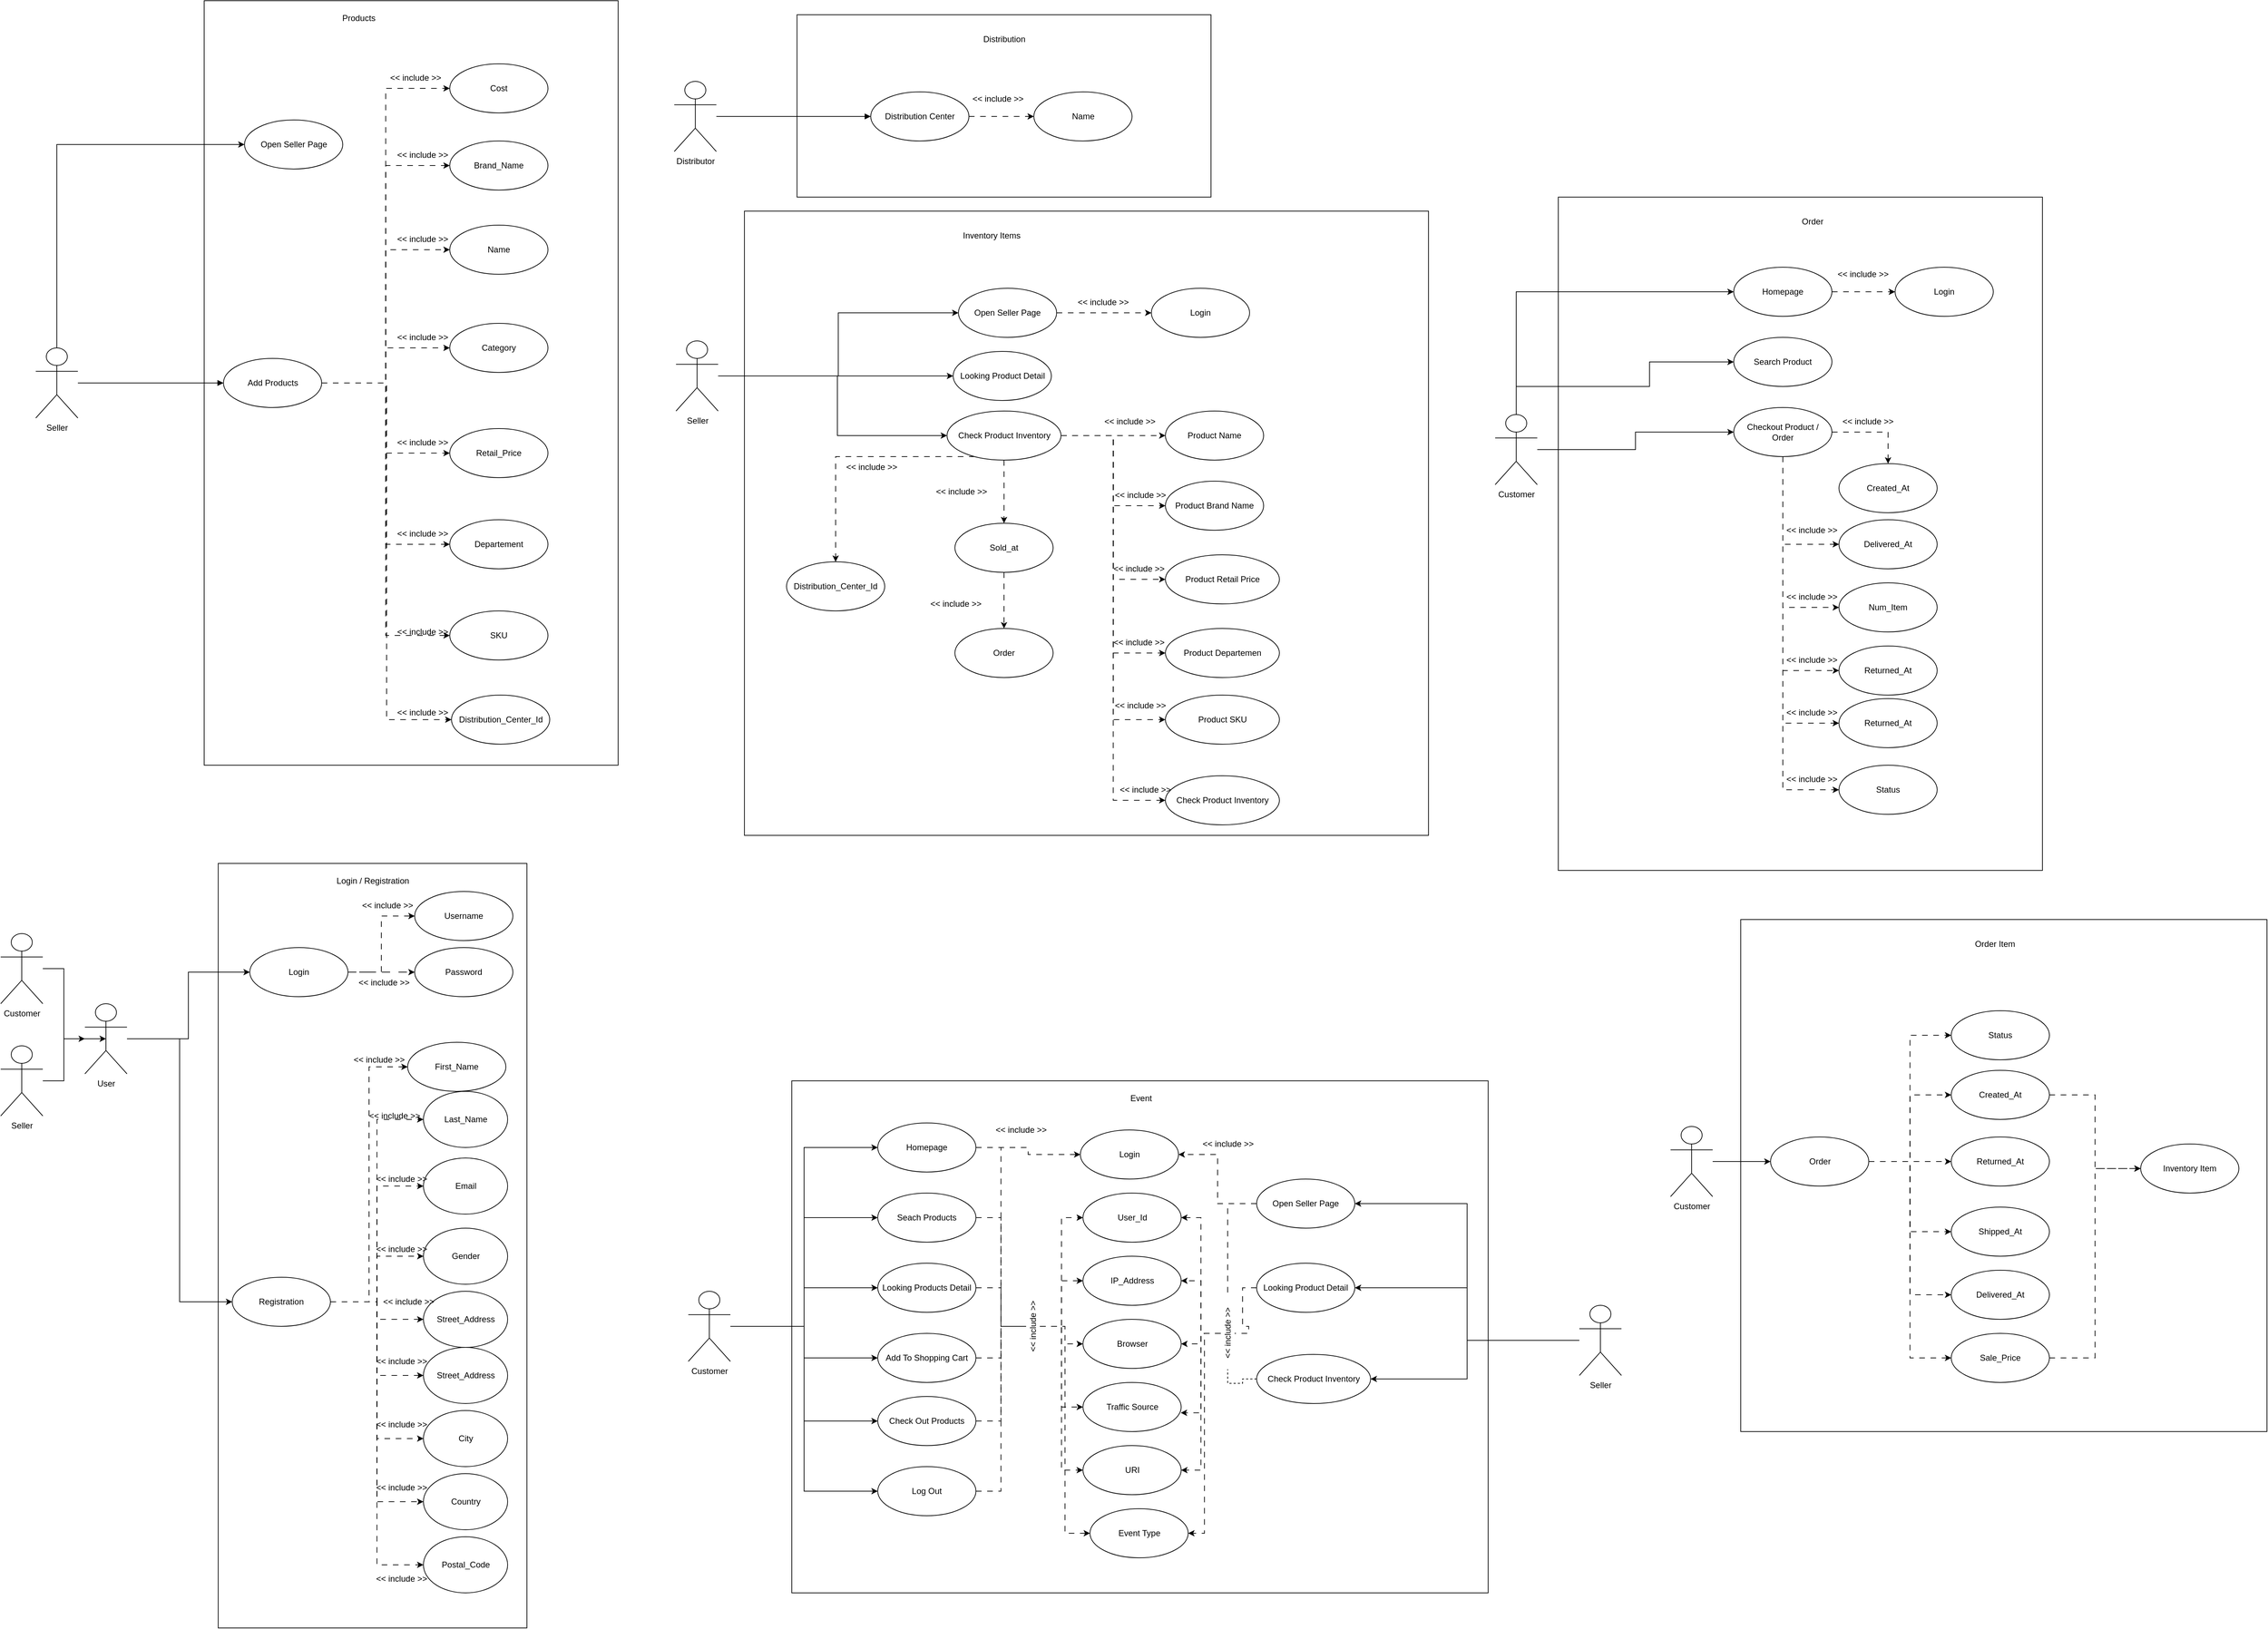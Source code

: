 <mxfile version="24.7.17">
  <diagram name="Page-1" id="zkoIdfZW4CY1T_tW_s7y">
    <mxGraphModel dx="4168" dy="4852" grid="1" gridSize="10" guides="1" tooltips="1" connect="1" arrows="1" fold="1" page="1" pageScale="1" pageWidth="850" pageHeight="1100" math="0" shadow="0">
      <root>
        <mxCell id="0" />
        <mxCell id="1" parent="0" />
        <mxCell id="ZgJ5rkqm4MpWhBZrzJL_-376" value="" style="html=1;whiteSpace=wrap;" vertex="1" parent="1">
          <mxGeometry x="2550" y="40" width="750" height="730" as="geometry" />
        </mxCell>
        <mxCell id="ZgJ5rkqm4MpWhBZrzJL_-46" value="Customer" style="shape=umlActor;verticalLabelPosition=bottom;verticalAlign=top;html=1;" vertex="1" parent="1">
          <mxGeometry x="70" y="60" width="60" height="100" as="geometry" />
        </mxCell>
        <mxCell id="ZgJ5rkqm4MpWhBZrzJL_-100" style="edgeStyle=orthogonalEdgeStyle;rounded=0;orthogonalLoop=1;jettySize=auto;html=1;" edge="1" parent="1" source="ZgJ5rkqm4MpWhBZrzJL_-50" target="ZgJ5rkqm4MpWhBZrzJL_-52">
          <mxGeometry relative="1" as="geometry" />
        </mxCell>
        <mxCell id="ZgJ5rkqm4MpWhBZrzJL_-50" value="Seller" style="shape=umlActor;verticalLabelPosition=bottom;verticalAlign=top;html=1;" vertex="1" parent="1">
          <mxGeometry x="70" y="220" width="60" height="100" as="geometry" />
        </mxCell>
        <mxCell id="ZgJ5rkqm4MpWhBZrzJL_-51" value="" style="html=1;whiteSpace=wrap;" vertex="1" parent="1">
          <mxGeometry x="380" y="-40" width="440" height="1090" as="geometry" />
        </mxCell>
        <mxCell id="ZgJ5rkqm4MpWhBZrzJL_-97" style="edgeStyle=orthogonalEdgeStyle;rounded=0;orthogonalLoop=1;jettySize=auto;html=1;entryX=0;entryY=0.5;entryDx=0;entryDy=0;" edge="1" parent="1" source="ZgJ5rkqm4MpWhBZrzJL_-52" target="ZgJ5rkqm4MpWhBZrzJL_-53">
          <mxGeometry relative="1" as="geometry" />
        </mxCell>
        <mxCell id="ZgJ5rkqm4MpWhBZrzJL_-98" style="edgeStyle=orthogonalEdgeStyle;rounded=0;orthogonalLoop=1;jettySize=auto;html=1;entryX=0;entryY=0.5;entryDx=0;entryDy=0;" edge="1" parent="1" source="ZgJ5rkqm4MpWhBZrzJL_-52" target="ZgJ5rkqm4MpWhBZrzJL_-64">
          <mxGeometry relative="1" as="geometry" />
        </mxCell>
        <mxCell id="ZgJ5rkqm4MpWhBZrzJL_-52" value="User" style="shape=umlActor;verticalLabelPosition=bottom;verticalAlign=top;html=1;" vertex="1" parent="1">
          <mxGeometry x="190" y="160" width="60" height="100" as="geometry" />
        </mxCell>
        <mxCell id="ZgJ5rkqm4MpWhBZrzJL_-58" value="" style="edgeStyle=orthogonalEdgeStyle;rounded=0;orthogonalLoop=1;jettySize=auto;html=1;entryX=0;entryY=0.5;entryDx=0;entryDy=0;dashed=1;dashPattern=8 8;" edge="1" parent="1" source="ZgJ5rkqm4MpWhBZrzJL_-53" target="ZgJ5rkqm4MpWhBZrzJL_-55">
          <mxGeometry relative="1" as="geometry" />
        </mxCell>
        <mxCell id="ZgJ5rkqm4MpWhBZrzJL_-60" value="" style="edgeStyle=orthogonalEdgeStyle;rounded=0;orthogonalLoop=1;jettySize=auto;html=1;entryX=0;entryY=0.5;entryDx=0;entryDy=0;dashed=1;dashPattern=12 12;" edge="1" parent="1" source="ZgJ5rkqm4MpWhBZrzJL_-53" target="ZgJ5rkqm4MpWhBZrzJL_-59">
          <mxGeometry relative="1" as="geometry">
            <Array as="points">
              <mxPoint x="620" y="115" />
              <mxPoint x="620" y="115" />
            </Array>
          </mxGeometry>
        </mxCell>
        <mxCell id="ZgJ5rkqm4MpWhBZrzJL_-53" value="Login" style="ellipse;whiteSpace=wrap;html=1;" vertex="1" parent="1">
          <mxGeometry x="425" y="80" width="140" height="70" as="geometry" />
        </mxCell>
        <mxCell id="ZgJ5rkqm4MpWhBZrzJL_-55" value="Username" style="ellipse;whiteSpace=wrap;html=1;" vertex="1" parent="1">
          <mxGeometry x="660" width="140" height="70" as="geometry" />
        </mxCell>
        <mxCell id="ZgJ5rkqm4MpWhBZrzJL_-59" value="Password" style="ellipse;whiteSpace=wrap;html=1;" vertex="1" parent="1">
          <mxGeometry x="660" y="80" width="140" height="70" as="geometry" />
        </mxCell>
        <mxCell id="ZgJ5rkqm4MpWhBZrzJL_-61" value="Login / Registration" style="text;html=1;align=center;verticalAlign=middle;whiteSpace=wrap;rounded=0;" vertex="1" parent="1">
          <mxGeometry x="527.5" y="-30" width="145" height="30" as="geometry" />
        </mxCell>
        <mxCell id="ZgJ5rkqm4MpWhBZrzJL_-62" value="&amp;lt;&amp;lt; include &amp;gt;&amp;gt;" style="text;html=1;align=center;verticalAlign=middle;whiteSpace=wrap;rounded=0;" vertex="1" parent="1">
          <mxGeometry x="570" y="10" width="102.5" height="20" as="geometry" />
        </mxCell>
        <mxCell id="ZgJ5rkqm4MpWhBZrzJL_-63" value="&amp;lt;&amp;lt; include &amp;gt;&amp;gt;" style="text;html=1;align=center;verticalAlign=middle;whiteSpace=wrap;rounded=0;" vertex="1" parent="1">
          <mxGeometry x="565" y="120" width="102.5" height="20" as="geometry" />
        </mxCell>
        <mxCell id="ZgJ5rkqm4MpWhBZrzJL_-78" style="edgeStyle=orthogonalEdgeStyle;rounded=0;orthogonalLoop=1;jettySize=auto;html=1;entryX=0;entryY=0.5;entryDx=0;entryDy=0;dashed=1;dashPattern=8 8;" edge="1" parent="1" source="ZgJ5rkqm4MpWhBZrzJL_-64" target="ZgJ5rkqm4MpWhBZrzJL_-70">
          <mxGeometry relative="1" as="geometry" />
        </mxCell>
        <mxCell id="ZgJ5rkqm4MpWhBZrzJL_-79" style="edgeStyle=orthogonalEdgeStyle;rounded=0;orthogonalLoop=1;jettySize=auto;html=1;entryX=0;entryY=0.5;entryDx=0;entryDy=0;dashed=1;dashPattern=8 8;" edge="1" parent="1" source="ZgJ5rkqm4MpWhBZrzJL_-64" target="ZgJ5rkqm4MpWhBZrzJL_-71">
          <mxGeometry relative="1" as="geometry" />
        </mxCell>
        <mxCell id="ZgJ5rkqm4MpWhBZrzJL_-81" style="edgeStyle=orthogonalEdgeStyle;rounded=0;orthogonalLoop=1;jettySize=auto;html=1;dashed=1;dashPattern=8 8;" edge="1" parent="1" source="ZgJ5rkqm4MpWhBZrzJL_-64" target="ZgJ5rkqm4MpWhBZrzJL_-73">
          <mxGeometry relative="1" as="geometry" />
        </mxCell>
        <mxCell id="ZgJ5rkqm4MpWhBZrzJL_-82" style="edgeStyle=orthogonalEdgeStyle;rounded=0;orthogonalLoop=1;jettySize=auto;html=1;entryX=0;entryY=0.5;entryDx=0;entryDy=0;dashed=1;dashPattern=8 8;" edge="1" parent="1" source="ZgJ5rkqm4MpWhBZrzJL_-64" target="ZgJ5rkqm4MpWhBZrzJL_-74">
          <mxGeometry relative="1" as="geometry" />
        </mxCell>
        <mxCell id="ZgJ5rkqm4MpWhBZrzJL_-83" style="edgeStyle=orthogonalEdgeStyle;rounded=0;orthogonalLoop=1;jettySize=auto;html=1;entryX=0;entryY=0.5;entryDx=0;entryDy=0;dashed=1;dashPattern=8 8;" edge="1" parent="1" source="ZgJ5rkqm4MpWhBZrzJL_-64" target="ZgJ5rkqm4MpWhBZrzJL_-75">
          <mxGeometry relative="1" as="geometry" />
        </mxCell>
        <mxCell id="ZgJ5rkqm4MpWhBZrzJL_-84" style="edgeStyle=orthogonalEdgeStyle;rounded=0;orthogonalLoop=1;jettySize=auto;html=1;entryX=0;entryY=0.5;entryDx=0;entryDy=0;dashed=1;dashPattern=8 8;" edge="1" parent="1" source="ZgJ5rkqm4MpWhBZrzJL_-64" target="ZgJ5rkqm4MpWhBZrzJL_-76">
          <mxGeometry relative="1" as="geometry" />
        </mxCell>
        <mxCell id="ZgJ5rkqm4MpWhBZrzJL_-85" style="edgeStyle=orthogonalEdgeStyle;rounded=0;orthogonalLoop=1;jettySize=auto;html=1;entryX=0;entryY=0.5;entryDx=0;entryDy=0;dashed=1;dashPattern=8 8;" edge="1" parent="1" source="ZgJ5rkqm4MpWhBZrzJL_-64" target="ZgJ5rkqm4MpWhBZrzJL_-77">
          <mxGeometry relative="1" as="geometry" />
        </mxCell>
        <mxCell id="ZgJ5rkqm4MpWhBZrzJL_-87" style="edgeStyle=orthogonalEdgeStyle;rounded=0;orthogonalLoop=1;jettySize=auto;html=1;entryX=0;entryY=0.5;entryDx=0;entryDy=0;dashed=1;dashPattern=8 8;" edge="1" parent="1" source="ZgJ5rkqm4MpWhBZrzJL_-64" target="ZgJ5rkqm4MpWhBZrzJL_-65">
          <mxGeometry relative="1" as="geometry" />
        </mxCell>
        <mxCell id="ZgJ5rkqm4MpWhBZrzJL_-99" style="edgeStyle=orthogonalEdgeStyle;rounded=0;orthogonalLoop=1;jettySize=auto;html=1;entryX=0;entryY=0.5;entryDx=0;entryDy=0;dashed=1;dashPattern=8 8;" edge="1" parent="1" source="ZgJ5rkqm4MpWhBZrzJL_-64" target="ZgJ5rkqm4MpWhBZrzJL_-72">
          <mxGeometry relative="1" as="geometry" />
        </mxCell>
        <mxCell id="ZgJ5rkqm4MpWhBZrzJL_-64" value="Registration" style="ellipse;whiteSpace=wrap;html=1;" vertex="1" parent="1">
          <mxGeometry x="400" y="550" width="140" height="70" as="geometry" />
        </mxCell>
        <mxCell id="ZgJ5rkqm4MpWhBZrzJL_-65" value="First_Name" style="ellipse;whiteSpace=wrap;html=1;" vertex="1" parent="1">
          <mxGeometry x="650" y="215" width="140" height="70" as="geometry" />
        </mxCell>
        <mxCell id="ZgJ5rkqm4MpWhBZrzJL_-70" value="Last_Name" style="ellipse;whiteSpace=wrap;html=1;" vertex="1" parent="1">
          <mxGeometry x="672.5" y="285" width="120" height="80" as="geometry" />
        </mxCell>
        <mxCell id="ZgJ5rkqm4MpWhBZrzJL_-71" value="Email" style="ellipse;whiteSpace=wrap;html=1;" vertex="1" parent="1">
          <mxGeometry x="672.5" y="380" width="120" height="80" as="geometry" />
        </mxCell>
        <mxCell id="ZgJ5rkqm4MpWhBZrzJL_-72" value="Gender" style="ellipse;whiteSpace=wrap;html=1;" vertex="1" parent="1">
          <mxGeometry x="672.5" y="480" width="120" height="80" as="geometry" />
        </mxCell>
        <mxCell id="ZgJ5rkqm4MpWhBZrzJL_-73" value="Street_Address" style="ellipse;whiteSpace=wrap;html=1;" vertex="1" parent="1">
          <mxGeometry x="672.5" y="570" width="120" height="80" as="geometry" />
        </mxCell>
        <mxCell id="ZgJ5rkqm4MpWhBZrzJL_-74" value="Street_Address" style="ellipse;whiteSpace=wrap;html=1;" vertex="1" parent="1">
          <mxGeometry x="672.5" y="650" width="120" height="80" as="geometry" />
        </mxCell>
        <mxCell id="ZgJ5rkqm4MpWhBZrzJL_-75" value="City" style="ellipse;whiteSpace=wrap;html=1;" vertex="1" parent="1">
          <mxGeometry x="672.5" y="740" width="120" height="80" as="geometry" />
        </mxCell>
        <mxCell id="ZgJ5rkqm4MpWhBZrzJL_-76" value="Country" style="ellipse;whiteSpace=wrap;html=1;" vertex="1" parent="1">
          <mxGeometry x="672.5" y="830" width="120" height="80" as="geometry" />
        </mxCell>
        <mxCell id="ZgJ5rkqm4MpWhBZrzJL_-77" value="Postal_Code" style="ellipse;whiteSpace=wrap;html=1;" vertex="1" parent="1">
          <mxGeometry x="672.5" y="920" width="120" height="80" as="geometry" />
        </mxCell>
        <mxCell id="ZgJ5rkqm4MpWhBZrzJL_-86" value="&amp;lt;&amp;lt; include &amp;gt;&amp;gt;" style="text;html=1;align=center;verticalAlign=middle;whiteSpace=wrap;rounded=0;" vertex="1" parent="1">
          <mxGeometry x="557.5" y="230" width="102.5" height="20" as="geometry" />
        </mxCell>
        <mxCell id="ZgJ5rkqm4MpWhBZrzJL_-88" value="&amp;lt;&amp;lt; include &amp;gt;&amp;gt;" style="text;html=1;align=center;verticalAlign=middle;whiteSpace=wrap;rounded=0;" vertex="1" parent="1">
          <mxGeometry x="580" y="310" width="102.5" height="20" as="geometry" />
        </mxCell>
        <mxCell id="ZgJ5rkqm4MpWhBZrzJL_-89" value="&amp;lt;&amp;lt; include &amp;gt;&amp;gt;" style="text;html=1;align=center;verticalAlign=middle;whiteSpace=wrap;rounded=0;" vertex="1" parent="1">
          <mxGeometry x="590" y="400" width="102.5" height="20" as="geometry" />
        </mxCell>
        <mxCell id="ZgJ5rkqm4MpWhBZrzJL_-90" value="&amp;lt;&amp;lt; include &amp;gt;&amp;gt;" style="text;html=1;align=center;verticalAlign=middle;whiteSpace=wrap;rounded=0;" vertex="1" parent="1">
          <mxGeometry x="590" y="500" width="102.5" height="20" as="geometry" />
        </mxCell>
        <mxCell id="ZgJ5rkqm4MpWhBZrzJL_-92" value="&amp;lt;&amp;lt; include &amp;gt;&amp;gt;" style="text;html=1;align=center;verticalAlign=middle;whiteSpace=wrap;rounded=0;" vertex="1" parent="1">
          <mxGeometry x="600" y="575" width="102.5" height="20" as="geometry" />
        </mxCell>
        <mxCell id="ZgJ5rkqm4MpWhBZrzJL_-93" value="&amp;lt;&amp;lt; include &amp;gt;&amp;gt;" style="text;html=1;align=center;verticalAlign=middle;whiteSpace=wrap;rounded=0;" vertex="1" parent="1">
          <mxGeometry x="590" y="660" width="102.5" height="20" as="geometry" />
        </mxCell>
        <mxCell id="ZgJ5rkqm4MpWhBZrzJL_-94" value="&amp;lt;&amp;lt; include &amp;gt;&amp;gt;" style="text;html=1;align=center;verticalAlign=middle;whiteSpace=wrap;rounded=0;" vertex="1" parent="1">
          <mxGeometry x="590" y="750" width="102.5" height="20" as="geometry" />
        </mxCell>
        <mxCell id="ZgJ5rkqm4MpWhBZrzJL_-95" value="&amp;lt;&amp;lt; include &amp;gt;&amp;gt;" style="text;html=1;align=center;verticalAlign=middle;whiteSpace=wrap;rounded=0;" vertex="1" parent="1">
          <mxGeometry x="590" y="840" width="102.5" height="20" as="geometry" />
        </mxCell>
        <mxCell id="ZgJ5rkqm4MpWhBZrzJL_-96" value="&amp;lt;&amp;lt; include &amp;gt;&amp;gt;" style="text;html=1;align=center;verticalAlign=middle;whiteSpace=wrap;rounded=0;" vertex="1" parent="1">
          <mxGeometry x="590" y="970" width="102.5" height="20" as="geometry" />
        </mxCell>
        <mxCell id="ZgJ5rkqm4MpWhBZrzJL_-101" style="edgeStyle=orthogonalEdgeStyle;rounded=0;orthogonalLoop=1;jettySize=auto;html=1;entryX=0.5;entryY=0.5;entryDx=0;entryDy=0;entryPerimeter=0;" edge="1" parent="1" source="ZgJ5rkqm4MpWhBZrzJL_-46" target="ZgJ5rkqm4MpWhBZrzJL_-52">
          <mxGeometry relative="1" as="geometry" />
        </mxCell>
        <mxCell id="ZgJ5rkqm4MpWhBZrzJL_-102" value="Seller" style="shape=umlActor;verticalLabelPosition=bottom;verticalAlign=top;html=1;" vertex="1" parent="1">
          <mxGeometry x="120" y="-775" width="60" height="100" as="geometry" />
        </mxCell>
        <mxCell id="ZgJ5rkqm4MpWhBZrzJL_-103" value="" style="html=1;whiteSpace=wrap;" vertex="1" parent="1">
          <mxGeometry x="360" y="-1270" width="590" height="1090" as="geometry" />
        </mxCell>
        <mxCell id="ZgJ5rkqm4MpWhBZrzJL_-104" value="Products" style="text;html=1;align=center;verticalAlign=middle;whiteSpace=wrap;rounded=0;" vertex="1" parent="1">
          <mxGeometry x="507.5" y="-1260" width="145" height="30" as="geometry" />
        </mxCell>
        <mxCell id="ZgJ5rkqm4MpWhBZrzJL_-114" style="edgeStyle=orthogonalEdgeStyle;rounded=0;orthogonalLoop=1;jettySize=auto;html=1;entryX=0;entryY=0.5;entryDx=0;entryDy=0;dashed=1;dashPattern=8 8;" edge="1" parent="1" source="ZgJ5rkqm4MpWhBZrzJL_-105" target="ZgJ5rkqm4MpWhBZrzJL_-106">
          <mxGeometry relative="1" as="geometry" />
        </mxCell>
        <mxCell id="ZgJ5rkqm4MpWhBZrzJL_-115" style="edgeStyle=orthogonalEdgeStyle;rounded=0;orthogonalLoop=1;jettySize=auto;html=1;entryX=0;entryY=0.5;entryDx=0;entryDy=0;dashed=1;dashPattern=8 8;" edge="1" parent="1" source="ZgJ5rkqm4MpWhBZrzJL_-105" target="ZgJ5rkqm4MpWhBZrzJL_-108">
          <mxGeometry relative="1" as="geometry" />
        </mxCell>
        <mxCell id="ZgJ5rkqm4MpWhBZrzJL_-116" style="edgeStyle=orthogonalEdgeStyle;rounded=0;orthogonalLoop=1;jettySize=auto;html=1;entryX=0;entryY=0.5;entryDx=0;entryDy=0;dashed=1;dashPattern=8 8;" edge="1" parent="1" source="ZgJ5rkqm4MpWhBZrzJL_-105" target="ZgJ5rkqm4MpWhBZrzJL_-109">
          <mxGeometry relative="1" as="geometry" />
        </mxCell>
        <mxCell id="ZgJ5rkqm4MpWhBZrzJL_-117" style="edgeStyle=orthogonalEdgeStyle;rounded=0;orthogonalLoop=1;jettySize=auto;html=1;entryX=0;entryY=0.5;entryDx=0;entryDy=0;dashed=1;dashPattern=8 8;" edge="1" parent="1" source="ZgJ5rkqm4MpWhBZrzJL_-105" target="ZgJ5rkqm4MpWhBZrzJL_-110">
          <mxGeometry relative="1" as="geometry" />
        </mxCell>
        <mxCell id="ZgJ5rkqm4MpWhBZrzJL_-118" style="edgeStyle=orthogonalEdgeStyle;rounded=0;orthogonalLoop=1;jettySize=auto;html=1;entryX=0;entryY=0.5;entryDx=0;entryDy=0;dashed=1;dashPattern=8 8;" edge="1" parent="1" source="ZgJ5rkqm4MpWhBZrzJL_-105" target="ZgJ5rkqm4MpWhBZrzJL_-111">
          <mxGeometry relative="1" as="geometry" />
        </mxCell>
        <mxCell id="ZgJ5rkqm4MpWhBZrzJL_-119" style="edgeStyle=orthogonalEdgeStyle;rounded=0;orthogonalLoop=1;jettySize=auto;html=1;entryX=0;entryY=0.5;entryDx=0;entryDy=0;dashed=1;dashPattern=8 8;" edge="1" parent="1" source="ZgJ5rkqm4MpWhBZrzJL_-105" target="ZgJ5rkqm4MpWhBZrzJL_-112">
          <mxGeometry relative="1" as="geometry" />
        </mxCell>
        <mxCell id="ZgJ5rkqm4MpWhBZrzJL_-120" style="edgeStyle=orthogonalEdgeStyle;rounded=0;orthogonalLoop=1;jettySize=auto;html=1;entryX=0;entryY=0.5;entryDx=0;entryDy=0;dashed=1;dashPattern=8 8;" edge="1" parent="1" source="ZgJ5rkqm4MpWhBZrzJL_-105" target="ZgJ5rkqm4MpWhBZrzJL_-113">
          <mxGeometry relative="1" as="geometry" />
        </mxCell>
        <mxCell id="ZgJ5rkqm4MpWhBZrzJL_-123" style="edgeStyle=orthogonalEdgeStyle;rounded=0;orthogonalLoop=1;jettySize=auto;html=1;endArrow=none;endFill=0;startArrow=block;startFill=1;" edge="1" parent="1" source="ZgJ5rkqm4MpWhBZrzJL_-105" target="ZgJ5rkqm4MpWhBZrzJL_-102">
          <mxGeometry relative="1" as="geometry" />
        </mxCell>
        <mxCell id="ZgJ5rkqm4MpWhBZrzJL_-386" style="edgeStyle=orthogonalEdgeStyle;rounded=0;orthogonalLoop=1;jettySize=auto;html=1;entryX=0;entryY=0.5;entryDx=0;entryDy=0;dashed=1;dashPattern=8 8;" edge="1" parent="1" source="ZgJ5rkqm4MpWhBZrzJL_-105" target="ZgJ5rkqm4MpWhBZrzJL_-385">
          <mxGeometry relative="1" as="geometry" />
        </mxCell>
        <mxCell id="ZgJ5rkqm4MpWhBZrzJL_-105" value="Add Products" style="ellipse;whiteSpace=wrap;html=1;" vertex="1" parent="1">
          <mxGeometry x="387.5" y="-760" width="140" height="70" as="geometry" />
        </mxCell>
        <mxCell id="ZgJ5rkqm4MpWhBZrzJL_-106" value="Cost" style="ellipse;whiteSpace=wrap;html=1;" vertex="1" parent="1">
          <mxGeometry x="710" y="-1180" width="140" height="70" as="geometry" />
        </mxCell>
        <mxCell id="ZgJ5rkqm4MpWhBZrzJL_-108" value="Brand_Name" style="ellipse;whiteSpace=wrap;html=1;" vertex="1" parent="1">
          <mxGeometry x="710" y="-1070" width="140" height="70" as="geometry" />
        </mxCell>
        <mxCell id="ZgJ5rkqm4MpWhBZrzJL_-109" value="Name" style="ellipse;whiteSpace=wrap;html=1;" vertex="1" parent="1">
          <mxGeometry x="710" y="-950" width="140" height="70" as="geometry" />
        </mxCell>
        <mxCell id="ZgJ5rkqm4MpWhBZrzJL_-110" value="Category" style="ellipse;whiteSpace=wrap;html=1;" vertex="1" parent="1">
          <mxGeometry x="710" y="-810" width="140" height="70" as="geometry" />
        </mxCell>
        <mxCell id="ZgJ5rkqm4MpWhBZrzJL_-111" value="Retail_Price" style="ellipse;whiteSpace=wrap;html=1;" vertex="1" parent="1">
          <mxGeometry x="710" y="-660" width="140" height="70" as="geometry" />
        </mxCell>
        <mxCell id="ZgJ5rkqm4MpWhBZrzJL_-112" value="Departement" style="ellipse;whiteSpace=wrap;html=1;" vertex="1" parent="1">
          <mxGeometry x="710" y="-530" width="140" height="70" as="geometry" />
        </mxCell>
        <mxCell id="ZgJ5rkqm4MpWhBZrzJL_-113" value="SKU" style="ellipse;whiteSpace=wrap;html=1;" vertex="1" parent="1">
          <mxGeometry x="710" y="-400" width="140" height="70" as="geometry" />
        </mxCell>
        <mxCell id="ZgJ5rkqm4MpWhBZrzJL_-124" value="&amp;lt;&amp;lt; include &amp;gt;&amp;gt;" style="text;html=1;align=center;verticalAlign=middle;whiteSpace=wrap;rounded=0;" vertex="1" parent="1">
          <mxGeometry x="610" y="-1170" width="102.5" height="20" as="geometry" />
        </mxCell>
        <mxCell id="ZgJ5rkqm4MpWhBZrzJL_-126" value="&amp;lt;&amp;lt; include &amp;gt;&amp;gt;" style="text;html=1;align=center;verticalAlign=middle;whiteSpace=wrap;rounded=0;" vertex="1" parent="1">
          <mxGeometry x="620" y="-1060" width="102.5" height="20" as="geometry" />
        </mxCell>
        <mxCell id="ZgJ5rkqm4MpWhBZrzJL_-127" value="&amp;lt;&amp;lt; include &amp;gt;&amp;gt;" style="text;html=1;align=center;verticalAlign=middle;whiteSpace=wrap;rounded=0;" vertex="1" parent="1">
          <mxGeometry x="620" y="-940" width="102.5" height="20" as="geometry" />
        </mxCell>
        <mxCell id="ZgJ5rkqm4MpWhBZrzJL_-128" value="&amp;lt;&amp;lt; include &amp;gt;&amp;gt;" style="text;html=1;align=center;verticalAlign=middle;whiteSpace=wrap;rounded=0;" vertex="1" parent="1">
          <mxGeometry x="620" y="-800" width="102.5" height="20" as="geometry" />
        </mxCell>
        <mxCell id="ZgJ5rkqm4MpWhBZrzJL_-129" value="&amp;lt;&amp;lt; include &amp;gt;&amp;gt;" style="text;html=1;align=center;verticalAlign=middle;whiteSpace=wrap;rounded=0;" vertex="1" parent="1">
          <mxGeometry x="620" y="-650" width="102.5" height="20" as="geometry" />
        </mxCell>
        <mxCell id="ZgJ5rkqm4MpWhBZrzJL_-130" value="&amp;lt;&amp;lt; include &amp;gt;&amp;gt;" style="text;html=1;align=center;verticalAlign=middle;whiteSpace=wrap;rounded=0;" vertex="1" parent="1">
          <mxGeometry x="620" y="-520" width="102.5" height="20" as="geometry" />
        </mxCell>
        <mxCell id="ZgJ5rkqm4MpWhBZrzJL_-131" value="&amp;lt;&amp;lt; include &amp;gt;&amp;gt;" style="text;html=1;align=center;verticalAlign=middle;whiteSpace=wrap;rounded=0;" vertex="1" parent="1">
          <mxGeometry x="620" y="-380" width="102.5" height="20" as="geometry" />
        </mxCell>
        <mxCell id="ZgJ5rkqm4MpWhBZrzJL_-132" value="Distributor" style="shape=umlActor;verticalLabelPosition=bottom;verticalAlign=top;html=1;" vertex="1" parent="1">
          <mxGeometry x="1030" y="-1155" width="60" height="100" as="geometry" />
        </mxCell>
        <mxCell id="ZgJ5rkqm4MpWhBZrzJL_-133" value="" style="html=1;whiteSpace=wrap;" vertex="1" parent="1">
          <mxGeometry x="1205" y="-1250" width="590" height="260" as="geometry" />
        </mxCell>
        <mxCell id="ZgJ5rkqm4MpWhBZrzJL_-136" value="" style="edgeStyle=orthogonalEdgeStyle;rounded=0;orthogonalLoop=1;jettySize=auto;html=1;dashed=1;dashPattern=8 8;" edge="1" parent="1" source="ZgJ5rkqm4MpWhBZrzJL_-134" target="ZgJ5rkqm4MpWhBZrzJL_-135">
          <mxGeometry relative="1" as="geometry" />
        </mxCell>
        <mxCell id="ZgJ5rkqm4MpWhBZrzJL_-138" style="edgeStyle=orthogonalEdgeStyle;rounded=0;orthogonalLoop=1;jettySize=auto;html=1;startArrow=block;startFill=1;endArrow=none;endFill=0;" edge="1" parent="1" source="ZgJ5rkqm4MpWhBZrzJL_-134" target="ZgJ5rkqm4MpWhBZrzJL_-132">
          <mxGeometry relative="1" as="geometry" />
        </mxCell>
        <mxCell id="ZgJ5rkqm4MpWhBZrzJL_-134" value="Distribution Center" style="ellipse;whiteSpace=wrap;html=1;" vertex="1" parent="1">
          <mxGeometry x="1310" y="-1140" width="140" height="70" as="geometry" />
        </mxCell>
        <mxCell id="ZgJ5rkqm4MpWhBZrzJL_-135" value="Name" style="ellipse;whiteSpace=wrap;html=1;" vertex="1" parent="1">
          <mxGeometry x="1542.5" y="-1140" width="140" height="70" as="geometry" />
        </mxCell>
        <mxCell id="ZgJ5rkqm4MpWhBZrzJL_-139" value="Distribution" style="text;html=1;align=center;verticalAlign=middle;whiteSpace=wrap;rounded=0;" vertex="1" parent="1">
          <mxGeometry x="1427.5" y="-1230" width="145" height="30" as="geometry" />
        </mxCell>
        <mxCell id="ZgJ5rkqm4MpWhBZrzJL_-140" value="&amp;lt;&amp;lt; include &amp;gt;&amp;gt;" style="text;html=1;align=center;verticalAlign=middle;whiteSpace=wrap;rounded=0;" vertex="1" parent="1">
          <mxGeometry x="1440" y="-1140" width="102.5" height="20" as="geometry" />
        </mxCell>
        <mxCell id="ZgJ5rkqm4MpWhBZrzJL_-144" value="" style="html=1;whiteSpace=wrap;" vertex="1" parent="1">
          <mxGeometry x="1130" y="-970" width="975" height="890" as="geometry" />
        </mxCell>
        <mxCell id="ZgJ5rkqm4MpWhBZrzJL_-153" style="edgeStyle=orthogonalEdgeStyle;rounded=0;orthogonalLoop=1;jettySize=auto;html=1;entryX=0;entryY=0.5;entryDx=0;entryDy=0;" edge="1" parent="1" source="ZgJ5rkqm4MpWhBZrzJL_-145" target="ZgJ5rkqm4MpWhBZrzJL_-146">
          <mxGeometry relative="1" as="geometry" />
        </mxCell>
        <mxCell id="ZgJ5rkqm4MpWhBZrzJL_-154" style="edgeStyle=orthogonalEdgeStyle;rounded=0;orthogonalLoop=1;jettySize=auto;html=1;entryX=0;entryY=0.5;entryDx=0;entryDy=0;" edge="1" parent="1" source="ZgJ5rkqm4MpWhBZrzJL_-145" target="ZgJ5rkqm4MpWhBZrzJL_-149">
          <mxGeometry relative="1" as="geometry" />
        </mxCell>
        <mxCell id="ZgJ5rkqm4MpWhBZrzJL_-155" style="edgeStyle=orthogonalEdgeStyle;rounded=0;orthogonalLoop=1;jettySize=auto;html=1;entryX=0;entryY=0.5;entryDx=0;entryDy=0;" edge="1" parent="1" source="ZgJ5rkqm4MpWhBZrzJL_-145" target="ZgJ5rkqm4MpWhBZrzJL_-151">
          <mxGeometry relative="1" as="geometry">
            <mxPoint x="1412.5" y="-650" as="targetPoint" />
            <Array as="points">
              <mxPoint x="1262.5" y="-735" />
              <mxPoint x="1262.5" y="-650" />
            </Array>
          </mxGeometry>
        </mxCell>
        <mxCell id="ZgJ5rkqm4MpWhBZrzJL_-145" value="Seller" style="shape=umlActor;verticalLabelPosition=bottom;verticalAlign=top;html=1;" vertex="1" parent="1">
          <mxGeometry x="1032.5" y="-785" width="60" height="100" as="geometry" />
        </mxCell>
        <mxCell id="ZgJ5rkqm4MpWhBZrzJL_-196" style="edgeStyle=orthogonalEdgeStyle;rounded=0;orthogonalLoop=1;jettySize=auto;html=1;entryX=0;entryY=0.5;entryDx=0;entryDy=0;dashed=1;dashPattern=8 8;" edge="1" parent="1" source="ZgJ5rkqm4MpWhBZrzJL_-146" target="ZgJ5rkqm4MpWhBZrzJL_-195">
          <mxGeometry relative="1" as="geometry" />
        </mxCell>
        <mxCell id="ZgJ5rkqm4MpWhBZrzJL_-146" value="Open Seller Page" style="ellipse;whiteSpace=wrap;html=1;" vertex="1" parent="1">
          <mxGeometry x="1435" y="-860" width="140" height="70" as="geometry" />
        </mxCell>
        <mxCell id="ZgJ5rkqm4MpWhBZrzJL_-147" value="Inventory Items" style="text;html=1;align=center;verticalAlign=middle;whiteSpace=wrap;rounded=0;" vertex="1" parent="1">
          <mxGeometry x="1410" y="-950" width="145" height="30" as="geometry" />
        </mxCell>
        <mxCell id="ZgJ5rkqm4MpWhBZrzJL_-149" value="Looking Product Detail" style="ellipse;whiteSpace=wrap;html=1;" vertex="1" parent="1">
          <mxGeometry x="1427.5" y="-770" width="140" height="70" as="geometry" />
        </mxCell>
        <mxCell id="ZgJ5rkqm4MpWhBZrzJL_-183" style="edgeStyle=orthogonalEdgeStyle;rounded=0;orthogonalLoop=1;jettySize=auto;html=1;entryX=0;entryY=0.5;entryDx=0;entryDy=0;dashed=1;dashPattern=8 8;" edge="1" parent="1" source="ZgJ5rkqm4MpWhBZrzJL_-151" target="ZgJ5rkqm4MpWhBZrzJL_-177">
          <mxGeometry relative="1" as="geometry" />
        </mxCell>
        <mxCell id="ZgJ5rkqm4MpWhBZrzJL_-184" style="edgeStyle=orthogonalEdgeStyle;rounded=0;orthogonalLoop=1;jettySize=auto;html=1;entryX=0;entryY=0.5;entryDx=0;entryDy=0;dashed=1;dashPattern=8 8;" edge="1" parent="1" source="ZgJ5rkqm4MpWhBZrzJL_-151" target="ZgJ5rkqm4MpWhBZrzJL_-178">
          <mxGeometry relative="1" as="geometry" />
        </mxCell>
        <mxCell id="ZgJ5rkqm4MpWhBZrzJL_-185" style="edgeStyle=orthogonalEdgeStyle;rounded=0;orthogonalLoop=1;jettySize=auto;html=1;entryX=0;entryY=0.5;entryDx=0;entryDy=0;dashed=1;dashPattern=8 8;" edge="1" parent="1" source="ZgJ5rkqm4MpWhBZrzJL_-151" target="ZgJ5rkqm4MpWhBZrzJL_-179">
          <mxGeometry relative="1" as="geometry" />
        </mxCell>
        <mxCell id="ZgJ5rkqm4MpWhBZrzJL_-186" style="edgeStyle=orthogonalEdgeStyle;rounded=0;orthogonalLoop=1;jettySize=auto;html=1;entryX=0;entryY=0.5;entryDx=0;entryDy=0;dashed=1;dashPattern=8 8;" edge="1" parent="1" source="ZgJ5rkqm4MpWhBZrzJL_-151" target="ZgJ5rkqm4MpWhBZrzJL_-180">
          <mxGeometry relative="1" as="geometry" />
        </mxCell>
        <mxCell id="ZgJ5rkqm4MpWhBZrzJL_-187" style="edgeStyle=orthogonalEdgeStyle;rounded=0;orthogonalLoop=1;jettySize=auto;html=1;entryX=0;entryY=0.5;entryDx=0;entryDy=0;dashed=1;dashPattern=8 8;" edge="1" parent="1" source="ZgJ5rkqm4MpWhBZrzJL_-151" target="ZgJ5rkqm4MpWhBZrzJL_-181">
          <mxGeometry relative="1" as="geometry" />
        </mxCell>
        <mxCell id="ZgJ5rkqm4MpWhBZrzJL_-188" style="edgeStyle=orthogonalEdgeStyle;rounded=0;orthogonalLoop=1;jettySize=auto;html=1;entryX=0;entryY=0.5;entryDx=0;entryDy=0;dashed=1;dashPattern=8 8;" edge="1" parent="1" source="ZgJ5rkqm4MpWhBZrzJL_-151" target="ZgJ5rkqm4MpWhBZrzJL_-182">
          <mxGeometry relative="1" as="geometry" />
        </mxCell>
        <mxCell id="ZgJ5rkqm4MpWhBZrzJL_-315" value="" style="edgeStyle=orthogonalEdgeStyle;rounded=0;orthogonalLoop=1;jettySize=auto;html=1;dashed=1;dashPattern=8 8;" edge="1" parent="1" source="ZgJ5rkqm4MpWhBZrzJL_-151" target="ZgJ5rkqm4MpWhBZrzJL_-314">
          <mxGeometry relative="1" as="geometry" />
        </mxCell>
        <mxCell id="ZgJ5rkqm4MpWhBZrzJL_-382" style="edgeStyle=orthogonalEdgeStyle;rounded=0;orthogonalLoop=1;jettySize=auto;html=1;entryX=0.5;entryY=0;entryDx=0;entryDy=0;dashed=1;dashPattern=8 8;" edge="1" parent="1" source="ZgJ5rkqm4MpWhBZrzJL_-151" target="ZgJ5rkqm4MpWhBZrzJL_-381">
          <mxGeometry relative="1" as="geometry">
            <Array as="points">
              <mxPoint x="1260" y="-620" />
            </Array>
          </mxGeometry>
        </mxCell>
        <mxCell id="ZgJ5rkqm4MpWhBZrzJL_-151" value="Check Product Inventory" style="ellipse;whiteSpace=wrap;html=1;" vertex="1" parent="1">
          <mxGeometry x="1418.75" y="-685" width="162.5" height="70" as="geometry" />
        </mxCell>
        <mxCell id="ZgJ5rkqm4MpWhBZrzJL_-159" style="edgeStyle=orthogonalEdgeStyle;rounded=0;orthogonalLoop=1;jettySize=auto;html=1;endArrow=none;endFill=0;startArrow=classic;startFill=1;" edge="1" parent="1" source="ZgJ5rkqm4MpWhBZrzJL_-157" target="ZgJ5rkqm4MpWhBZrzJL_-102">
          <mxGeometry relative="1" as="geometry" />
        </mxCell>
        <mxCell id="ZgJ5rkqm4MpWhBZrzJL_-157" value="Open Seller Page" style="ellipse;whiteSpace=wrap;html=1;" vertex="1" parent="1">
          <mxGeometry x="417.5" y="-1100" width="140" height="70" as="geometry" />
        </mxCell>
        <mxCell id="ZgJ5rkqm4MpWhBZrzJL_-160" value="" style="html=1;whiteSpace=wrap;" vertex="1" parent="1">
          <mxGeometry x="1197.5" y="270" width="992.5" height="730" as="geometry" />
        </mxCell>
        <mxCell id="ZgJ5rkqm4MpWhBZrzJL_-161" value="Event" style="text;html=1;align=center;verticalAlign=middle;whiteSpace=wrap;rounded=0;" vertex="1" parent="1">
          <mxGeometry x="1622.5" y="280" width="145" height="30" as="geometry" />
        </mxCell>
        <mxCell id="ZgJ5rkqm4MpWhBZrzJL_-171" style="edgeStyle=orthogonalEdgeStyle;rounded=0;orthogonalLoop=1;jettySize=auto;html=1;entryX=0;entryY=0.5;entryDx=0;entryDy=0;" edge="1" parent="1" source="ZgJ5rkqm4MpWhBZrzJL_-162" target="ZgJ5rkqm4MpWhBZrzJL_-163">
          <mxGeometry relative="1" as="geometry" />
        </mxCell>
        <mxCell id="ZgJ5rkqm4MpWhBZrzJL_-172" style="edgeStyle=orthogonalEdgeStyle;rounded=0;orthogonalLoop=1;jettySize=auto;html=1;entryX=0;entryY=0.5;entryDx=0;entryDy=0;" edge="1" parent="1" source="ZgJ5rkqm4MpWhBZrzJL_-162" target="ZgJ5rkqm4MpWhBZrzJL_-164">
          <mxGeometry relative="1" as="geometry" />
        </mxCell>
        <mxCell id="ZgJ5rkqm4MpWhBZrzJL_-173" style="edgeStyle=orthogonalEdgeStyle;rounded=0;orthogonalLoop=1;jettySize=auto;html=1;entryX=0;entryY=0.5;entryDx=0;entryDy=0;" edge="1" parent="1" source="ZgJ5rkqm4MpWhBZrzJL_-162" target="ZgJ5rkqm4MpWhBZrzJL_-165">
          <mxGeometry relative="1" as="geometry" />
        </mxCell>
        <mxCell id="ZgJ5rkqm4MpWhBZrzJL_-174" style="edgeStyle=orthogonalEdgeStyle;rounded=0;orthogonalLoop=1;jettySize=auto;html=1;entryX=0;entryY=0.5;entryDx=0;entryDy=0;" edge="1" parent="1" source="ZgJ5rkqm4MpWhBZrzJL_-162" target="ZgJ5rkqm4MpWhBZrzJL_-166">
          <mxGeometry relative="1" as="geometry" />
        </mxCell>
        <mxCell id="ZgJ5rkqm4MpWhBZrzJL_-175" style="edgeStyle=orthogonalEdgeStyle;rounded=0;orthogonalLoop=1;jettySize=auto;html=1;entryX=0;entryY=0.5;entryDx=0;entryDy=0;" edge="1" parent="1" source="ZgJ5rkqm4MpWhBZrzJL_-162" target="ZgJ5rkqm4MpWhBZrzJL_-167">
          <mxGeometry relative="1" as="geometry" />
        </mxCell>
        <mxCell id="ZgJ5rkqm4MpWhBZrzJL_-176" style="edgeStyle=orthogonalEdgeStyle;rounded=0;orthogonalLoop=1;jettySize=auto;html=1;entryX=0;entryY=0.5;entryDx=0;entryDy=0;" edge="1" parent="1" source="ZgJ5rkqm4MpWhBZrzJL_-162" target="ZgJ5rkqm4MpWhBZrzJL_-168">
          <mxGeometry relative="1" as="geometry" />
        </mxCell>
        <mxCell id="ZgJ5rkqm4MpWhBZrzJL_-162" value="Customer" style="shape=umlActor;verticalLabelPosition=bottom;verticalAlign=top;html=1;" vertex="1" parent="1">
          <mxGeometry x="1050" y="570" width="60" height="100" as="geometry" />
        </mxCell>
        <mxCell id="ZgJ5rkqm4MpWhBZrzJL_-240" style="edgeStyle=orthogonalEdgeStyle;rounded=0;orthogonalLoop=1;jettySize=auto;html=1;entryX=0;entryY=0.5;entryDx=0;entryDy=0;dashed=1;dashPattern=8 8;" edge="1" parent="1" source="ZgJ5rkqm4MpWhBZrzJL_-163" target="ZgJ5rkqm4MpWhBZrzJL_-198">
          <mxGeometry relative="1" as="geometry" />
        </mxCell>
        <mxCell id="ZgJ5rkqm4MpWhBZrzJL_-246" style="edgeStyle=orthogonalEdgeStyle;rounded=0;orthogonalLoop=1;jettySize=auto;html=1;entryX=0.5;entryY=0;entryDx=0;entryDy=0;dashed=1;dashPattern=8 8;endArrow=none;endFill=0;" edge="1" parent="1" source="ZgJ5rkqm4MpWhBZrzJL_-163" target="ZgJ5rkqm4MpWhBZrzJL_-244">
          <mxGeometry relative="1" as="geometry" />
        </mxCell>
        <mxCell id="ZgJ5rkqm4MpWhBZrzJL_-163" value="Homepage" style="ellipse;whiteSpace=wrap;html=1;" vertex="1" parent="1">
          <mxGeometry x="1320" y="330" width="140" height="70" as="geometry" />
        </mxCell>
        <mxCell id="ZgJ5rkqm4MpWhBZrzJL_-249" style="edgeStyle=orthogonalEdgeStyle;rounded=0;orthogonalLoop=1;jettySize=auto;html=1;entryX=0.5;entryY=0;entryDx=0;entryDy=0;dashed=1;dashPattern=8 8;endArrow=none;endFill=0;" edge="1" parent="1" source="ZgJ5rkqm4MpWhBZrzJL_-164" target="ZgJ5rkqm4MpWhBZrzJL_-244">
          <mxGeometry relative="1" as="geometry" />
        </mxCell>
        <mxCell id="ZgJ5rkqm4MpWhBZrzJL_-164" value="Seach Products" style="ellipse;whiteSpace=wrap;html=1;" vertex="1" parent="1">
          <mxGeometry x="1320" y="430" width="140" height="70" as="geometry" />
        </mxCell>
        <mxCell id="ZgJ5rkqm4MpWhBZrzJL_-250" style="edgeStyle=orthogonalEdgeStyle;rounded=0;orthogonalLoop=1;jettySize=auto;html=1;entryX=0.5;entryY=0;entryDx=0;entryDy=0;dashed=1;dashPattern=8 8;endArrow=none;endFill=0;" edge="1" parent="1" source="ZgJ5rkqm4MpWhBZrzJL_-165" target="ZgJ5rkqm4MpWhBZrzJL_-244">
          <mxGeometry relative="1" as="geometry" />
        </mxCell>
        <mxCell id="ZgJ5rkqm4MpWhBZrzJL_-165" value="Looking Products Detail" style="ellipse;whiteSpace=wrap;html=1;" vertex="1" parent="1">
          <mxGeometry x="1320" y="530" width="140" height="70" as="geometry" />
        </mxCell>
        <mxCell id="ZgJ5rkqm4MpWhBZrzJL_-251" style="edgeStyle=orthogonalEdgeStyle;rounded=0;orthogonalLoop=1;jettySize=auto;html=1;entryX=0.5;entryY=0;entryDx=0;entryDy=0;dashed=1;dashPattern=8 8;endArrow=none;endFill=0;" edge="1" parent="1" source="ZgJ5rkqm4MpWhBZrzJL_-166" target="ZgJ5rkqm4MpWhBZrzJL_-244">
          <mxGeometry relative="1" as="geometry" />
        </mxCell>
        <mxCell id="ZgJ5rkqm4MpWhBZrzJL_-166" value="Add To Shopping Cart" style="ellipse;whiteSpace=wrap;html=1;" vertex="1" parent="1">
          <mxGeometry x="1320" y="630" width="140" height="70" as="geometry" />
        </mxCell>
        <mxCell id="ZgJ5rkqm4MpWhBZrzJL_-252" style="edgeStyle=orthogonalEdgeStyle;rounded=0;orthogonalLoop=1;jettySize=auto;html=1;entryX=0.5;entryY=0;entryDx=0;entryDy=0;dashed=1;dashPattern=8 8;endArrow=none;endFill=0;" edge="1" parent="1" source="ZgJ5rkqm4MpWhBZrzJL_-167" target="ZgJ5rkqm4MpWhBZrzJL_-244">
          <mxGeometry relative="1" as="geometry" />
        </mxCell>
        <mxCell id="ZgJ5rkqm4MpWhBZrzJL_-167" value="Check Out Products" style="ellipse;whiteSpace=wrap;html=1;" vertex="1" parent="1">
          <mxGeometry x="1320" y="720" width="140" height="70" as="geometry" />
        </mxCell>
        <mxCell id="ZgJ5rkqm4MpWhBZrzJL_-253" style="edgeStyle=orthogonalEdgeStyle;rounded=0;orthogonalLoop=1;jettySize=auto;html=1;entryX=0.5;entryY=0;entryDx=0;entryDy=0;dashed=1;dashPattern=8 8;endArrow=none;endFill=0;" edge="1" parent="1" source="ZgJ5rkqm4MpWhBZrzJL_-168" target="ZgJ5rkqm4MpWhBZrzJL_-244">
          <mxGeometry relative="1" as="geometry" />
        </mxCell>
        <mxCell id="ZgJ5rkqm4MpWhBZrzJL_-168" value="Log Out" style="ellipse;whiteSpace=wrap;html=1;" vertex="1" parent="1">
          <mxGeometry x="1320" y="820" width="140" height="70" as="geometry" />
        </mxCell>
        <mxCell id="ZgJ5rkqm4MpWhBZrzJL_-177" value="Product Name" style="ellipse;whiteSpace=wrap;html=1;" vertex="1" parent="1">
          <mxGeometry x="1730" y="-685" width="140" height="70" as="geometry" />
        </mxCell>
        <mxCell id="ZgJ5rkqm4MpWhBZrzJL_-178" value="Product Brand Name" style="ellipse;whiteSpace=wrap;html=1;" vertex="1" parent="1">
          <mxGeometry x="1730" y="-585" width="140" height="70" as="geometry" />
        </mxCell>
        <mxCell id="ZgJ5rkqm4MpWhBZrzJL_-179" value="Product Retail Price" style="ellipse;whiteSpace=wrap;html=1;" vertex="1" parent="1">
          <mxGeometry x="1730" y="-480" width="162.5" height="70" as="geometry" />
        </mxCell>
        <mxCell id="ZgJ5rkqm4MpWhBZrzJL_-180" value="Product Departemen" style="ellipse;whiteSpace=wrap;html=1;" vertex="1" parent="1">
          <mxGeometry x="1730" y="-375" width="162.5" height="70" as="geometry" />
        </mxCell>
        <mxCell id="ZgJ5rkqm4MpWhBZrzJL_-181" value="Product SKU" style="ellipse;whiteSpace=wrap;html=1;" vertex="1" parent="1">
          <mxGeometry x="1730" y="-280" width="162.5" height="70" as="geometry" />
        </mxCell>
        <mxCell id="ZgJ5rkqm4MpWhBZrzJL_-182" value="Check Product Inventory" style="ellipse;whiteSpace=wrap;html=1;" vertex="1" parent="1">
          <mxGeometry x="1730" y="-165" width="162.5" height="70" as="geometry" />
        </mxCell>
        <mxCell id="ZgJ5rkqm4MpWhBZrzJL_-189" value="&amp;lt;&amp;lt; include &amp;gt;&amp;gt;" style="text;html=1;align=center;verticalAlign=middle;whiteSpace=wrap;rounded=0;" vertex="1" parent="1">
          <mxGeometry x="1627.5" y="-680" width="102.5" height="20" as="geometry" />
        </mxCell>
        <mxCell id="ZgJ5rkqm4MpWhBZrzJL_-190" value="&amp;lt;&amp;lt; include &amp;gt;&amp;gt;" style="text;html=1;align=center;verticalAlign=middle;whiteSpace=wrap;rounded=0;" vertex="1" parent="1">
          <mxGeometry x="1642.5" y="-575" width="102.5" height="20" as="geometry" />
        </mxCell>
        <mxCell id="ZgJ5rkqm4MpWhBZrzJL_-191" value="&amp;lt;&amp;lt; include &amp;gt;&amp;gt;" style="text;html=1;align=center;verticalAlign=middle;whiteSpace=wrap;rounded=0;" vertex="1" parent="1">
          <mxGeometry x="1641.25" y="-470" width="102.5" height="20" as="geometry" />
        </mxCell>
        <mxCell id="ZgJ5rkqm4MpWhBZrzJL_-192" value="&amp;lt;&amp;lt; include &amp;gt;&amp;gt;" style="text;html=1;align=center;verticalAlign=middle;whiteSpace=wrap;rounded=0;" vertex="1" parent="1">
          <mxGeometry x="1641.25" y="-365" width="102.5" height="20" as="geometry" />
        </mxCell>
        <mxCell id="ZgJ5rkqm4MpWhBZrzJL_-193" value="&amp;lt;&amp;lt; include &amp;gt;&amp;gt;" style="text;html=1;align=center;verticalAlign=middle;whiteSpace=wrap;rounded=0;" vertex="1" parent="1">
          <mxGeometry x="1642.5" y="-275" width="102.5" height="20" as="geometry" />
        </mxCell>
        <mxCell id="ZgJ5rkqm4MpWhBZrzJL_-194" value="&amp;lt;&amp;lt; include &amp;gt;&amp;gt;" style="text;html=1;align=center;verticalAlign=middle;whiteSpace=wrap;rounded=0;" vertex="1" parent="1">
          <mxGeometry x="1650" y="-155" width="102.5" height="20" as="geometry" />
        </mxCell>
        <mxCell id="ZgJ5rkqm4MpWhBZrzJL_-195" value="Login" style="ellipse;whiteSpace=wrap;html=1;" vertex="1" parent="1">
          <mxGeometry x="1710" y="-860" width="140" height="70" as="geometry" />
        </mxCell>
        <mxCell id="ZgJ5rkqm4MpWhBZrzJL_-197" value="&amp;lt;&amp;lt; include &amp;gt;&amp;gt;" style="text;html=1;align=center;verticalAlign=middle;whiteSpace=wrap;rounded=0;" vertex="1" parent="1">
          <mxGeometry x="1590" y="-850" width="102.5" height="20" as="geometry" />
        </mxCell>
        <mxCell id="ZgJ5rkqm4MpWhBZrzJL_-198" value="Login" style="ellipse;whiteSpace=wrap;html=1;" vertex="1" parent="1">
          <mxGeometry x="1608.75" y="340" width="140" height="70" as="geometry" />
        </mxCell>
        <mxCell id="ZgJ5rkqm4MpWhBZrzJL_-199" style="edgeStyle=orthogonalEdgeStyle;rounded=0;orthogonalLoop=1;jettySize=auto;html=1;entryX=1;entryY=0.5;entryDx=0;entryDy=0;" edge="1" parent="1" source="ZgJ5rkqm4MpWhBZrzJL_-202" target="ZgJ5rkqm4MpWhBZrzJL_-203">
          <mxGeometry relative="1" as="geometry" />
        </mxCell>
        <mxCell id="ZgJ5rkqm4MpWhBZrzJL_-200" style="edgeStyle=orthogonalEdgeStyle;rounded=0;orthogonalLoop=1;jettySize=auto;html=1;entryX=1;entryY=0.5;entryDx=0;entryDy=0;" edge="1" parent="1" source="ZgJ5rkqm4MpWhBZrzJL_-202" target="ZgJ5rkqm4MpWhBZrzJL_-204">
          <mxGeometry relative="1" as="geometry" />
        </mxCell>
        <mxCell id="ZgJ5rkqm4MpWhBZrzJL_-206" style="edgeStyle=orthogonalEdgeStyle;rounded=0;orthogonalLoop=1;jettySize=auto;html=1;entryX=1;entryY=0.5;entryDx=0;entryDy=0;" edge="1" parent="1" source="ZgJ5rkqm4MpWhBZrzJL_-202" target="ZgJ5rkqm4MpWhBZrzJL_-205">
          <mxGeometry relative="1" as="geometry">
            <Array as="points">
              <mxPoint x="2160" y="640" />
              <mxPoint x="2160" y="695" />
            </Array>
          </mxGeometry>
        </mxCell>
        <mxCell id="ZgJ5rkqm4MpWhBZrzJL_-202" value="Seller" style="shape=umlActor;verticalLabelPosition=bottom;verticalAlign=top;html=1;" vertex="1" parent="1">
          <mxGeometry x="2320" y="590" width="60" height="100" as="geometry" />
        </mxCell>
        <mxCell id="ZgJ5rkqm4MpWhBZrzJL_-241" style="edgeStyle=orthogonalEdgeStyle;rounded=0;orthogonalLoop=1;jettySize=auto;html=1;dashed=1;dashPattern=8 8;" edge="1" parent="1" source="ZgJ5rkqm4MpWhBZrzJL_-203" target="ZgJ5rkqm4MpWhBZrzJL_-198">
          <mxGeometry relative="1" as="geometry" />
        </mxCell>
        <mxCell id="ZgJ5rkqm4MpWhBZrzJL_-263" style="edgeStyle=orthogonalEdgeStyle;rounded=0;orthogonalLoop=1;jettySize=auto;html=1;endArrow=none;endFill=0;dashed=1;dashPattern=8 8;" edge="1" parent="1" source="ZgJ5rkqm4MpWhBZrzJL_-203" target="ZgJ5rkqm4MpWhBZrzJL_-245">
          <mxGeometry relative="1" as="geometry" />
        </mxCell>
        <mxCell id="ZgJ5rkqm4MpWhBZrzJL_-203" value="Open Seller Page" style="ellipse;whiteSpace=wrap;html=1;" vertex="1" parent="1">
          <mxGeometry x="1860" y="410" width="140" height="70" as="geometry" />
        </mxCell>
        <mxCell id="ZgJ5rkqm4MpWhBZrzJL_-264" style="edgeStyle=orthogonalEdgeStyle;rounded=0;orthogonalLoop=1;jettySize=auto;html=1;endArrow=none;endFill=0;dashed=1;dashPattern=8 8;" edge="1" parent="1" source="ZgJ5rkqm4MpWhBZrzJL_-204" target="ZgJ5rkqm4MpWhBZrzJL_-245">
          <mxGeometry relative="1" as="geometry" />
        </mxCell>
        <mxCell id="ZgJ5rkqm4MpWhBZrzJL_-204" value="Looking Product Detail" style="ellipse;whiteSpace=wrap;html=1;" vertex="1" parent="1">
          <mxGeometry x="1860" y="530" width="140" height="70" as="geometry" />
        </mxCell>
        <mxCell id="ZgJ5rkqm4MpWhBZrzJL_-265" style="edgeStyle=orthogonalEdgeStyle;rounded=0;orthogonalLoop=1;jettySize=auto;html=1;entryX=0;entryY=0.5;entryDx=0;entryDy=0;endArrow=none;endFill=0;dashed=1;" edge="1" parent="1" source="ZgJ5rkqm4MpWhBZrzJL_-205" target="ZgJ5rkqm4MpWhBZrzJL_-245">
          <mxGeometry relative="1" as="geometry" />
        </mxCell>
        <mxCell id="ZgJ5rkqm4MpWhBZrzJL_-205" value="Check Product Inventory" style="ellipse;whiteSpace=wrap;html=1;" vertex="1" parent="1">
          <mxGeometry x="1860" y="660" width="162.5" height="70" as="geometry" />
        </mxCell>
        <mxCell id="ZgJ5rkqm4MpWhBZrzJL_-209" value="User_Id" style="ellipse;whiteSpace=wrap;html=1;" vertex="1" parent="1">
          <mxGeometry x="1612.5" y="430" width="140" height="70" as="geometry" />
        </mxCell>
        <mxCell id="ZgJ5rkqm4MpWhBZrzJL_-210" value="IP_Address" style="ellipse;whiteSpace=wrap;html=1;" vertex="1" parent="1">
          <mxGeometry x="1612.5" y="520" width="140" height="70" as="geometry" />
        </mxCell>
        <mxCell id="ZgJ5rkqm4MpWhBZrzJL_-211" value="Browser" style="ellipse;whiteSpace=wrap;html=1;" vertex="1" parent="1">
          <mxGeometry x="1612.5" y="610" width="140" height="70" as="geometry" />
        </mxCell>
        <mxCell id="ZgJ5rkqm4MpWhBZrzJL_-212" value="Traffic Source" style="ellipse;whiteSpace=wrap;html=1;" vertex="1" parent="1">
          <mxGeometry x="1612.5" y="700" width="140" height="70" as="geometry" />
        </mxCell>
        <mxCell id="ZgJ5rkqm4MpWhBZrzJL_-213" value="URI" style="ellipse;whiteSpace=wrap;html=1;" vertex="1" parent="1">
          <mxGeometry x="1612.5" y="790" width="140" height="70" as="geometry" />
        </mxCell>
        <mxCell id="ZgJ5rkqm4MpWhBZrzJL_-214" value="Event Type" style="ellipse;whiteSpace=wrap;html=1;" vertex="1" parent="1">
          <mxGeometry x="1622.5" y="880" width="140" height="70" as="geometry" />
        </mxCell>
        <mxCell id="ZgJ5rkqm4MpWhBZrzJL_-242" value="&amp;lt;&amp;lt; include &amp;gt;&amp;gt;" style="text;html=1;align=center;verticalAlign=middle;whiteSpace=wrap;rounded=0;" vertex="1" parent="1">
          <mxGeometry x="1472.5" y="330" width="102.5" height="20" as="geometry" />
        </mxCell>
        <mxCell id="ZgJ5rkqm4MpWhBZrzJL_-243" value="&amp;lt;&amp;lt; include &amp;gt;&amp;gt;" style="text;html=1;align=center;verticalAlign=middle;whiteSpace=wrap;rounded=0;" vertex="1" parent="1">
          <mxGeometry x="1767.5" y="350" width="102.5" height="20" as="geometry" />
        </mxCell>
        <mxCell id="ZgJ5rkqm4MpWhBZrzJL_-254" style="edgeStyle=orthogonalEdgeStyle;rounded=0;orthogonalLoop=1;jettySize=auto;html=1;entryX=0;entryY=0.5;entryDx=0;entryDy=0;dashed=1;dashPattern=8 8;" edge="1" parent="1" source="ZgJ5rkqm4MpWhBZrzJL_-244" target="ZgJ5rkqm4MpWhBZrzJL_-209">
          <mxGeometry relative="1" as="geometry" />
        </mxCell>
        <mxCell id="ZgJ5rkqm4MpWhBZrzJL_-255" style="edgeStyle=orthogonalEdgeStyle;rounded=0;orthogonalLoop=1;jettySize=auto;html=1;dashed=1;dashPattern=8 8;" edge="1" parent="1" source="ZgJ5rkqm4MpWhBZrzJL_-244" target="ZgJ5rkqm4MpWhBZrzJL_-210">
          <mxGeometry relative="1" as="geometry" />
        </mxCell>
        <mxCell id="ZgJ5rkqm4MpWhBZrzJL_-256" style="edgeStyle=orthogonalEdgeStyle;rounded=0;orthogonalLoop=1;jettySize=auto;html=1;dashed=1;dashPattern=8 8;" edge="1" parent="1" source="ZgJ5rkqm4MpWhBZrzJL_-244" target="ZgJ5rkqm4MpWhBZrzJL_-211">
          <mxGeometry relative="1" as="geometry" />
        </mxCell>
        <mxCell id="ZgJ5rkqm4MpWhBZrzJL_-257" style="edgeStyle=orthogonalEdgeStyle;rounded=0;orthogonalLoop=1;jettySize=auto;html=1;entryX=0;entryY=0.5;entryDx=0;entryDy=0;dashed=1;dashPattern=8 8;" edge="1" parent="1" source="ZgJ5rkqm4MpWhBZrzJL_-244" target="ZgJ5rkqm4MpWhBZrzJL_-212">
          <mxGeometry relative="1" as="geometry" />
        </mxCell>
        <mxCell id="ZgJ5rkqm4MpWhBZrzJL_-258" style="edgeStyle=orthogonalEdgeStyle;rounded=0;orthogonalLoop=1;jettySize=auto;html=1;entryX=0;entryY=0.5;entryDx=0;entryDy=0;dashed=1;dashPattern=8 8;" edge="1" parent="1" source="ZgJ5rkqm4MpWhBZrzJL_-244" target="ZgJ5rkqm4MpWhBZrzJL_-213">
          <mxGeometry relative="1" as="geometry" />
        </mxCell>
        <mxCell id="ZgJ5rkqm4MpWhBZrzJL_-259" style="edgeStyle=orthogonalEdgeStyle;rounded=0;orthogonalLoop=1;jettySize=auto;html=1;entryX=0;entryY=0.5;entryDx=0;entryDy=0;dashed=1;dashPattern=8 8;" edge="1" parent="1" source="ZgJ5rkqm4MpWhBZrzJL_-244" target="ZgJ5rkqm4MpWhBZrzJL_-214">
          <mxGeometry relative="1" as="geometry" />
        </mxCell>
        <mxCell id="ZgJ5rkqm4MpWhBZrzJL_-244" value="&amp;lt;&amp;lt; include &amp;gt;&amp;gt;" style="text;html=1;align=center;verticalAlign=middle;whiteSpace=wrap;rounded=0;rotation=-90;" vertex="1" parent="1">
          <mxGeometry x="1490" y="610" width="102.5" height="20" as="geometry" />
        </mxCell>
        <mxCell id="ZgJ5rkqm4MpWhBZrzJL_-266" style="edgeStyle=orthogonalEdgeStyle;rounded=0;orthogonalLoop=1;jettySize=auto;html=1;entryX=1;entryY=0.5;entryDx=0;entryDy=0;dashed=1;dashPattern=8 8;" edge="1" parent="1" source="ZgJ5rkqm4MpWhBZrzJL_-245" target="ZgJ5rkqm4MpWhBZrzJL_-209">
          <mxGeometry relative="1" as="geometry" />
        </mxCell>
        <mxCell id="ZgJ5rkqm4MpWhBZrzJL_-268" style="edgeStyle=orthogonalEdgeStyle;rounded=0;orthogonalLoop=1;jettySize=auto;html=1;entryX=1;entryY=0.5;entryDx=0;entryDy=0;dashed=1;dashPattern=8 8;" edge="1" parent="1" source="ZgJ5rkqm4MpWhBZrzJL_-245" target="ZgJ5rkqm4MpWhBZrzJL_-210">
          <mxGeometry relative="1" as="geometry" />
        </mxCell>
        <mxCell id="ZgJ5rkqm4MpWhBZrzJL_-269" style="edgeStyle=orthogonalEdgeStyle;rounded=0;orthogonalLoop=1;jettySize=auto;html=1;entryX=1;entryY=0.5;entryDx=0;entryDy=0;dashed=1;dashPattern=8 8;" edge="1" parent="1" source="ZgJ5rkqm4MpWhBZrzJL_-245" target="ZgJ5rkqm4MpWhBZrzJL_-211">
          <mxGeometry relative="1" as="geometry" />
        </mxCell>
        <mxCell id="ZgJ5rkqm4MpWhBZrzJL_-271" style="edgeStyle=orthogonalEdgeStyle;rounded=0;orthogonalLoop=1;jettySize=auto;html=1;entryX=1;entryY=0.5;entryDx=0;entryDy=0;dashed=1;dashPattern=8 8;" edge="1" parent="1" source="ZgJ5rkqm4MpWhBZrzJL_-245" target="ZgJ5rkqm4MpWhBZrzJL_-213">
          <mxGeometry relative="1" as="geometry" />
        </mxCell>
        <mxCell id="ZgJ5rkqm4MpWhBZrzJL_-272" style="edgeStyle=orthogonalEdgeStyle;rounded=0;orthogonalLoop=1;jettySize=auto;html=1;entryX=1;entryY=0.5;entryDx=0;entryDy=0;dashed=1;dashPattern=8 8;" edge="1" parent="1" source="ZgJ5rkqm4MpWhBZrzJL_-245" target="ZgJ5rkqm4MpWhBZrzJL_-214">
          <mxGeometry relative="1" as="geometry" />
        </mxCell>
        <mxCell id="ZgJ5rkqm4MpWhBZrzJL_-245" value="&amp;lt;&amp;lt; include &amp;gt;&amp;gt;" style="text;html=1;align=center;verticalAlign=middle;whiteSpace=wrap;rounded=0;rotation=-90;" vertex="1" parent="1">
          <mxGeometry x="1767.5" y="620" width="102.5" height="20" as="geometry" />
        </mxCell>
        <mxCell id="ZgJ5rkqm4MpWhBZrzJL_-270" style="edgeStyle=orthogonalEdgeStyle;rounded=0;orthogonalLoop=1;jettySize=auto;html=1;entryX=0.996;entryY=0.617;entryDx=0;entryDy=0;entryPerimeter=0;dashed=1;dashPattern=8 8;" edge="1" parent="1" source="ZgJ5rkqm4MpWhBZrzJL_-245" target="ZgJ5rkqm4MpWhBZrzJL_-212">
          <mxGeometry relative="1" as="geometry" />
        </mxCell>
        <mxCell id="ZgJ5rkqm4MpWhBZrzJL_-273" value="Customer" style="shape=umlActor;verticalLabelPosition=bottom;verticalAlign=top;html=1;" vertex="1" parent="1">
          <mxGeometry x="2200" y="-680" width="60" height="100" as="geometry" />
        </mxCell>
        <mxCell id="ZgJ5rkqm4MpWhBZrzJL_-275" value="" style="html=1;whiteSpace=wrap;" vertex="1" parent="1">
          <mxGeometry x="2290" y="-990" width="690" height="960" as="geometry" />
        </mxCell>
        <mxCell id="ZgJ5rkqm4MpWhBZrzJL_-276" value="Order" style="text;html=1;align=center;verticalAlign=middle;whiteSpace=wrap;rounded=0;" vertex="1" parent="1">
          <mxGeometry x="2580" y="-970" width="145" height="30" as="geometry" />
        </mxCell>
        <mxCell id="ZgJ5rkqm4MpWhBZrzJL_-282" style="edgeStyle=orthogonalEdgeStyle;rounded=0;orthogonalLoop=1;jettySize=auto;html=1;entryX=0;entryY=0.5;entryDx=0;entryDy=0;dashed=1;dashPattern=8 8;" edge="1" parent="1" source="ZgJ5rkqm4MpWhBZrzJL_-277" target="ZgJ5rkqm4MpWhBZrzJL_-280">
          <mxGeometry relative="1" as="geometry" />
        </mxCell>
        <mxCell id="ZgJ5rkqm4MpWhBZrzJL_-311" style="edgeStyle=orthogonalEdgeStyle;rounded=0;orthogonalLoop=1;jettySize=auto;html=1;endArrow=none;endFill=0;startArrow=classic;startFill=1;" edge="1" parent="1" source="ZgJ5rkqm4MpWhBZrzJL_-277" target="ZgJ5rkqm4MpWhBZrzJL_-273">
          <mxGeometry relative="1" as="geometry" />
        </mxCell>
        <mxCell id="ZgJ5rkqm4MpWhBZrzJL_-277" value="Homepage" style="ellipse;whiteSpace=wrap;html=1;" vertex="1" parent="1">
          <mxGeometry x="2540" y="-890" width="140" height="70" as="geometry" />
        </mxCell>
        <mxCell id="ZgJ5rkqm4MpWhBZrzJL_-312" style="edgeStyle=orthogonalEdgeStyle;rounded=0;orthogonalLoop=1;jettySize=auto;html=1;endArrow=none;endFill=0;startArrow=classic;startFill=1;" edge="1" parent="1" source="ZgJ5rkqm4MpWhBZrzJL_-278" target="ZgJ5rkqm4MpWhBZrzJL_-273">
          <mxGeometry relative="1" as="geometry">
            <Array as="points">
              <mxPoint x="2420" y="-755" />
              <mxPoint x="2420" y="-720" />
              <mxPoint x="2230" y="-720" />
            </Array>
          </mxGeometry>
        </mxCell>
        <mxCell id="ZgJ5rkqm4MpWhBZrzJL_-278" value="Search Product" style="ellipse;whiteSpace=wrap;html=1;" vertex="1" parent="1">
          <mxGeometry x="2540" y="-790" width="140" height="70" as="geometry" />
        </mxCell>
        <mxCell id="ZgJ5rkqm4MpWhBZrzJL_-295" style="edgeStyle=orthogonalEdgeStyle;rounded=0;orthogonalLoop=1;jettySize=auto;html=1;dashed=1;dashPattern=8 8;" edge="1" parent="1" source="ZgJ5rkqm4MpWhBZrzJL_-279" target="ZgJ5rkqm4MpWhBZrzJL_-283">
          <mxGeometry relative="1" as="geometry" />
        </mxCell>
        <mxCell id="ZgJ5rkqm4MpWhBZrzJL_-296" style="edgeStyle=orthogonalEdgeStyle;rounded=0;orthogonalLoop=1;jettySize=auto;html=1;entryX=0;entryY=0.5;entryDx=0;entryDy=0;exitX=0.5;exitY=1;exitDx=0;exitDy=0;dashed=1;dashPattern=8 8;" edge="1" parent="1" source="ZgJ5rkqm4MpWhBZrzJL_-279" target="ZgJ5rkqm4MpWhBZrzJL_-284">
          <mxGeometry relative="1" as="geometry" />
        </mxCell>
        <mxCell id="ZgJ5rkqm4MpWhBZrzJL_-297" style="edgeStyle=orthogonalEdgeStyle;rounded=0;orthogonalLoop=1;jettySize=auto;html=1;entryX=0;entryY=0.5;entryDx=0;entryDy=0;exitX=0.5;exitY=1;exitDx=0;exitDy=0;dashed=1;dashPattern=8 8;" edge="1" parent="1" source="ZgJ5rkqm4MpWhBZrzJL_-279" target="ZgJ5rkqm4MpWhBZrzJL_-285">
          <mxGeometry relative="1" as="geometry" />
        </mxCell>
        <mxCell id="ZgJ5rkqm4MpWhBZrzJL_-299" style="edgeStyle=orthogonalEdgeStyle;rounded=0;orthogonalLoop=1;jettySize=auto;html=1;entryX=0;entryY=0.5;entryDx=0;entryDy=0;exitX=0.5;exitY=1;exitDx=0;exitDy=0;dashed=1;dashPattern=8 8;" edge="1" parent="1" source="ZgJ5rkqm4MpWhBZrzJL_-279" target="ZgJ5rkqm4MpWhBZrzJL_-287">
          <mxGeometry relative="1" as="geometry" />
        </mxCell>
        <mxCell id="ZgJ5rkqm4MpWhBZrzJL_-300" style="edgeStyle=orthogonalEdgeStyle;rounded=0;orthogonalLoop=1;jettySize=auto;html=1;entryX=0;entryY=0.5;entryDx=0;entryDy=0;exitX=0.5;exitY=1;exitDx=0;exitDy=0;dashed=1;dashPattern=8 8;" edge="1" parent="1" source="ZgJ5rkqm4MpWhBZrzJL_-279" target="ZgJ5rkqm4MpWhBZrzJL_-288">
          <mxGeometry relative="1" as="geometry" />
        </mxCell>
        <mxCell id="ZgJ5rkqm4MpWhBZrzJL_-313" style="edgeStyle=orthogonalEdgeStyle;rounded=0;orthogonalLoop=1;jettySize=auto;html=1;endArrow=none;endFill=0;startArrow=classic;startFill=1;" edge="1" parent="1" source="ZgJ5rkqm4MpWhBZrzJL_-279" target="ZgJ5rkqm4MpWhBZrzJL_-273">
          <mxGeometry relative="1" as="geometry" />
        </mxCell>
        <mxCell id="ZgJ5rkqm4MpWhBZrzJL_-325" style="edgeStyle=orthogonalEdgeStyle;rounded=0;orthogonalLoop=1;jettySize=auto;html=1;entryX=0;entryY=0.5;entryDx=0;entryDy=0;dashed=1;dashPattern=8 8;" edge="1" parent="1" source="ZgJ5rkqm4MpWhBZrzJL_-279" target="ZgJ5rkqm4MpWhBZrzJL_-324">
          <mxGeometry relative="1" as="geometry">
            <Array as="points">
              <mxPoint x="2610" y="-315" />
            </Array>
          </mxGeometry>
        </mxCell>
        <mxCell id="ZgJ5rkqm4MpWhBZrzJL_-279" value="Checkout Product / &lt;br&gt;Order" style="ellipse;whiteSpace=wrap;html=1;" vertex="1" parent="1">
          <mxGeometry x="2540" y="-690" width="140" height="70" as="geometry" />
        </mxCell>
        <mxCell id="ZgJ5rkqm4MpWhBZrzJL_-280" value="Login" style="ellipse;whiteSpace=wrap;html=1;" vertex="1" parent="1">
          <mxGeometry x="2770" y="-890" width="140" height="70" as="geometry" />
        </mxCell>
        <mxCell id="ZgJ5rkqm4MpWhBZrzJL_-283" value="Created_At" style="ellipse;whiteSpace=wrap;html=1;" vertex="1" parent="1">
          <mxGeometry x="2690" y="-610" width="140" height="70" as="geometry" />
        </mxCell>
        <mxCell id="ZgJ5rkqm4MpWhBZrzJL_-284" value="Delivered_At" style="ellipse;whiteSpace=wrap;html=1;" vertex="1" parent="1">
          <mxGeometry x="2690" y="-530" width="140" height="70" as="geometry" />
        </mxCell>
        <mxCell id="ZgJ5rkqm4MpWhBZrzJL_-285" value="Num_Item" style="ellipse;whiteSpace=wrap;html=1;" vertex="1" parent="1">
          <mxGeometry x="2690" y="-440" width="140" height="70" as="geometry" />
        </mxCell>
        <mxCell id="ZgJ5rkqm4MpWhBZrzJL_-287" value="Returned_At" style="ellipse;whiteSpace=wrap;html=1;" vertex="1" parent="1">
          <mxGeometry x="2690" y="-275" width="140" height="70" as="geometry" />
        </mxCell>
        <mxCell id="ZgJ5rkqm4MpWhBZrzJL_-288" value="Status" style="ellipse;whiteSpace=wrap;html=1;" vertex="1" parent="1">
          <mxGeometry x="2690" y="-180" width="140" height="70" as="geometry" />
        </mxCell>
        <mxCell id="ZgJ5rkqm4MpWhBZrzJL_-301" value="&amp;lt;&amp;lt; include &amp;gt;&amp;gt;" style="text;html=1;align=center;verticalAlign=middle;whiteSpace=wrap;rounded=0;" vertex="1" parent="1">
          <mxGeometry x="2680" y="-680" width="102.5" height="20" as="geometry" />
        </mxCell>
        <mxCell id="ZgJ5rkqm4MpWhBZrzJL_-302" value="&amp;lt;&amp;lt; include &amp;gt;&amp;gt;" style="text;html=1;align=center;verticalAlign=middle;whiteSpace=wrap;rounded=0;" vertex="1" parent="1">
          <mxGeometry x="2600" y="-525" width="102.5" height="20" as="geometry" />
        </mxCell>
        <mxCell id="ZgJ5rkqm4MpWhBZrzJL_-303" value="&amp;lt;&amp;lt; include &amp;gt;&amp;gt;" style="text;html=1;align=center;verticalAlign=middle;whiteSpace=wrap;rounded=0;" vertex="1" parent="1">
          <mxGeometry x="2600" y="-430" width="102.5" height="20" as="geometry" />
        </mxCell>
        <mxCell id="ZgJ5rkqm4MpWhBZrzJL_-305" value="&amp;lt;&amp;lt; include &amp;gt;&amp;gt;" style="text;html=1;align=center;verticalAlign=middle;whiteSpace=wrap;rounded=0;" vertex="1" parent="1">
          <mxGeometry x="2600" y="-265" width="102.5" height="20" as="geometry" />
        </mxCell>
        <mxCell id="ZgJ5rkqm4MpWhBZrzJL_-306" value="&amp;lt;&amp;lt; include &amp;gt;&amp;gt;" style="text;html=1;align=center;verticalAlign=middle;whiteSpace=wrap;rounded=0;" vertex="1" parent="1">
          <mxGeometry x="2600" y="-170" width="102.5" height="20" as="geometry" />
        </mxCell>
        <mxCell id="ZgJ5rkqm4MpWhBZrzJL_-318" value="" style="edgeStyle=orthogonalEdgeStyle;rounded=0;orthogonalLoop=1;jettySize=auto;html=1;dashed=1;dashPattern=8 8;" edge="1" parent="1" source="ZgJ5rkqm4MpWhBZrzJL_-314" target="ZgJ5rkqm4MpWhBZrzJL_-317">
          <mxGeometry relative="1" as="geometry" />
        </mxCell>
        <mxCell id="ZgJ5rkqm4MpWhBZrzJL_-314" value="Sold_at" style="ellipse;whiteSpace=wrap;html=1;" vertex="1" parent="1">
          <mxGeometry x="1430" y="-525" width="140" height="70" as="geometry" />
        </mxCell>
        <mxCell id="ZgJ5rkqm4MpWhBZrzJL_-316" value="&amp;lt;&amp;lt; include &amp;gt;&amp;gt;" style="text;html=1;align=center;verticalAlign=middle;whiteSpace=wrap;rounded=0;" vertex="1" parent="1">
          <mxGeometry x="1387.5" y="-580" width="102.5" height="20" as="geometry" />
        </mxCell>
        <mxCell id="ZgJ5rkqm4MpWhBZrzJL_-317" value="Order" style="ellipse;whiteSpace=wrap;html=1;" vertex="1" parent="1">
          <mxGeometry x="1430" y="-375" width="140" height="70" as="geometry" />
        </mxCell>
        <mxCell id="ZgJ5rkqm4MpWhBZrzJL_-319" value="&amp;lt;&amp;lt; include &amp;gt;&amp;gt;" style="text;html=1;align=center;verticalAlign=middle;whiteSpace=wrap;rounded=0;" vertex="1" parent="1">
          <mxGeometry x="1380" y="-420" width="102.5" height="20" as="geometry" />
        </mxCell>
        <mxCell id="ZgJ5rkqm4MpWhBZrzJL_-324" value="Returned_At" style="ellipse;whiteSpace=wrap;html=1;" vertex="1" parent="1">
          <mxGeometry x="2690" y="-350" width="140" height="70" as="geometry" />
        </mxCell>
        <mxCell id="ZgJ5rkqm4MpWhBZrzJL_-326" value="&amp;lt;&amp;lt; include &amp;gt;&amp;gt;" style="text;html=1;align=center;verticalAlign=middle;whiteSpace=wrap;rounded=0;" vertex="1" parent="1">
          <mxGeometry x="2600" y="-340" width="102.5" height="20" as="geometry" />
        </mxCell>
        <mxCell id="ZgJ5rkqm4MpWhBZrzJL_-327" value="&amp;lt;&amp;lt; include &amp;gt;&amp;gt;" style="text;html=1;align=center;verticalAlign=middle;whiteSpace=wrap;rounded=0;" vertex="1" parent="1">
          <mxGeometry x="2672.5" y="-890" width="102.5" height="20" as="geometry" />
        </mxCell>
        <mxCell id="ZgJ5rkqm4MpWhBZrzJL_-377" style="edgeStyle=orthogonalEdgeStyle;rounded=0;orthogonalLoop=1;jettySize=auto;html=1;entryX=0;entryY=0.5;entryDx=0;entryDy=0;" edge="1" parent="1" source="ZgJ5rkqm4MpWhBZrzJL_-359" target="ZgJ5rkqm4MpWhBZrzJL_-360">
          <mxGeometry relative="1" as="geometry" />
        </mxCell>
        <mxCell id="ZgJ5rkqm4MpWhBZrzJL_-359" value="Customer" style="shape=umlActor;verticalLabelPosition=bottom;verticalAlign=top;html=1;" vertex="1" parent="1">
          <mxGeometry x="2450" y="335" width="60" height="100" as="geometry" />
        </mxCell>
        <mxCell id="ZgJ5rkqm4MpWhBZrzJL_-367" style="edgeStyle=orthogonalEdgeStyle;rounded=0;orthogonalLoop=1;jettySize=auto;html=1;entryX=0;entryY=0.5;entryDx=0;entryDy=0;dashed=1;dashPattern=8 8;" edge="1" parent="1" source="ZgJ5rkqm4MpWhBZrzJL_-360" target="ZgJ5rkqm4MpWhBZrzJL_-366">
          <mxGeometry relative="1" as="geometry" />
        </mxCell>
        <mxCell id="ZgJ5rkqm4MpWhBZrzJL_-368" style="edgeStyle=orthogonalEdgeStyle;rounded=0;orthogonalLoop=1;jettySize=auto;html=1;entryX=0;entryY=0.5;entryDx=0;entryDy=0;dashed=1;dashPattern=8 8;" edge="1" parent="1" source="ZgJ5rkqm4MpWhBZrzJL_-360" target="ZgJ5rkqm4MpWhBZrzJL_-361">
          <mxGeometry relative="1" as="geometry" />
        </mxCell>
        <mxCell id="ZgJ5rkqm4MpWhBZrzJL_-369" style="edgeStyle=orthogonalEdgeStyle;rounded=0;orthogonalLoop=1;jettySize=auto;html=1;entryX=0;entryY=0.5;entryDx=0;entryDy=0;dashed=1;dashPattern=8 8;" edge="1" parent="1" source="ZgJ5rkqm4MpWhBZrzJL_-360" target="ZgJ5rkqm4MpWhBZrzJL_-362">
          <mxGeometry relative="1" as="geometry" />
        </mxCell>
        <mxCell id="ZgJ5rkqm4MpWhBZrzJL_-370" style="edgeStyle=orthogonalEdgeStyle;rounded=0;orthogonalLoop=1;jettySize=auto;html=1;entryX=0;entryY=0.5;entryDx=0;entryDy=0;dashed=1;dashPattern=8 8;" edge="1" parent="1" source="ZgJ5rkqm4MpWhBZrzJL_-360" target="ZgJ5rkqm4MpWhBZrzJL_-363">
          <mxGeometry relative="1" as="geometry" />
        </mxCell>
        <mxCell id="ZgJ5rkqm4MpWhBZrzJL_-371" style="edgeStyle=orthogonalEdgeStyle;rounded=0;orthogonalLoop=1;jettySize=auto;html=1;entryX=0;entryY=0.5;entryDx=0;entryDy=0;dashed=1;dashPattern=8 8;" edge="1" parent="1" source="ZgJ5rkqm4MpWhBZrzJL_-360" target="ZgJ5rkqm4MpWhBZrzJL_-364">
          <mxGeometry relative="1" as="geometry" />
        </mxCell>
        <mxCell id="ZgJ5rkqm4MpWhBZrzJL_-372" style="edgeStyle=orthogonalEdgeStyle;rounded=0;orthogonalLoop=1;jettySize=auto;html=1;entryX=0;entryY=0.5;entryDx=0;entryDy=0;dashed=1;dashPattern=8 8;" edge="1" parent="1" source="ZgJ5rkqm4MpWhBZrzJL_-360" target="ZgJ5rkqm4MpWhBZrzJL_-365">
          <mxGeometry relative="1" as="geometry" />
        </mxCell>
        <mxCell id="ZgJ5rkqm4MpWhBZrzJL_-360" value="Order" style="ellipse;whiteSpace=wrap;html=1;" vertex="1" parent="1">
          <mxGeometry x="2592.5" y="350" width="140" height="70" as="geometry" />
        </mxCell>
        <mxCell id="ZgJ5rkqm4MpWhBZrzJL_-374" style="edgeStyle=orthogonalEdgeStyle;rounded=0;orthogonalLoop=1;jettySize=auto;html=1;entryX=0;entryY=0.5;entryDx=0;entryDy=0;dashed=1;dashPattern=8 8;" edge="1" parent="1" source="ZgJ5rkqm4MpWhBZrzJL_-361" target="ZgJ5rkqm4MpWhBZrzJL_-373">
          <mxGeometry relative="1" as="geometry" />
        </mxCell>
        <mxCell id="ZgJ5rkqm4MpWhBZrzJL_-361" value="Created_At" style="ellipse;whiteSpace=wrap;html=1;" vertex="1" parent="1">
          <mxGeometry x="2850" y="255" width="140" height="70" as="geometry" />
        </mxCell>
        <mxCell id="ZgJ5rkqm4MpWhBZrzJL_-362" value="Returned_At" style="ellipse;whiteSpace=wrap;html=1;" vertex="1" parent="1">
          <mxGeometry x="2850" y="350" width="140" height="70" as="geometry" />
        </mxCell>
        <mxCell id="ZgJ5rkqm4MpWhBZrzJL_-363" value="Shipped_At" style="ellipse;whiteSpace=wrap;html=1;" vertex="1" parent="1">
          <mxGeometry x="2850" y="450" width="140" height="70" as="geometry" />
        </mxCell>
        <mxCell id="ZgJ5rkqm4MpWhBZrzJL_-364" value="Delivered_At" style="ellipse;whiteSpace=wrap;html=1;" vertex="1" parent="1">
          <mxGeometry x="2850" y="540" width="140" height="70" as="geometry" />
        </mxCell>
        <mxCell id="ZgJ5rkqm4MpWhBZrzJL_-375" style="edgeStyle=orthogonalEdgeStyle;rounded=0;orthogonalLoop=1;jettySize=auto;html=1;entryX=0;entryY=0.5;entryDx=0;entryDy=0;dashed=1;dashPattern=8 8;" edge="1" parent="1" source="ZgJ5rkqm4MpWhBZrzJL_-365" target="ZgJ5rkqm4MpWhBZrzJL_-373">
          <mxGeometry relative="1" as="geometry" />
        </mxCell>
        <mxCell id="ZgJ5rkqm4MpWhBZrzJL_-365" value="Sale_Price" style="ellipse;whiteSpace=wrap;html=1;" vertex="1" parent="1">
          <mxGeometry x="2850" y="630" width="140" height="70" as="geometry" />
        </mxCell>
        <mxCell id="ZgJ5rkqm4MpWhBZrzJL_-366" value="Status" style="ellipse;whiteSpace=wrap;html=1;" vertex="1" parent="1">
          <mxGeometry x="2850" y="170" width="140" height="70" as="geometry" />
        </mxCell>
        <mxCell id="ZgJ5rkqm4MpWhBZrzJL_-373" value="Inventory Item" style="ellipse;whiteSpace=wrap;html=1;" vertex="1" parent="1">
          <mxGeometry x="3120" y="360" width="140" height="70" as="geometry" />
        </mxCell>
        <mxCell id="ZgJ5rkqm4MpWhBZrzJL_-378" value="Order Item" style="text;html=1;align=center;verticalAlign=middle;whiteSpace=wrap;rounded=0;" vertex="1" parent="1">
          <mxGeometry x="2840" y="60" width="145" height="30" as="geometry" />
        </mxCell>
        <mxCell id="ZgJ5rkqm4MpWhBZrzJL_-381" value="Distribution_Center_Id" style="ellipse;whiteSpace=wrap;html=1;" vertex="1" parent="1">
          <mxGeometry x="1190" y="-470" width="140" height="70" as="geometry" />
        </mxCell>
        <mxCell id="ZgJ5rkqm4MpWhBZrzJL_-383" value="&amp;lt;&amp;lt; include &amp;gt;&amp;gt;" style="text;html=1;align=center;verticalAlign=middle;whiteSpace=wrap;rounded=0;" vertex="1" parent="1">
          <mxGeometry x="1260" y="-615" width="102.5" height="20" as="geometry" />
        </mxCell>
        <mxCell id="ZgJ5rkqm4MpWhBZrzJL_-385" value="Distribution_Center_Id" style="ellipse;whiteSpace=wrap;html=1;" vertex="1" parent="1">
          <mxGeometry x="712.5" y="-280" width="140" height="70" as="geometry" />
        </mxCell>
        <mxCell id="ZgJ5rkqm4MpWhBZrzJL_-387" value="&amp;lt;&amp;lt; include &amp;gt;&amp;gt;" style="text;html=1;align=center;verticalAlign=middle;whiteSpace=wrap;rounded=0;" vertex="1" parent="1">
          <mxGeometry x="620" y="-265" width="102.5" height="20" as="geometry" />
        </mxCell>
      </root>
    </mxGraphModel>
  </diagram>
</mxfile>
